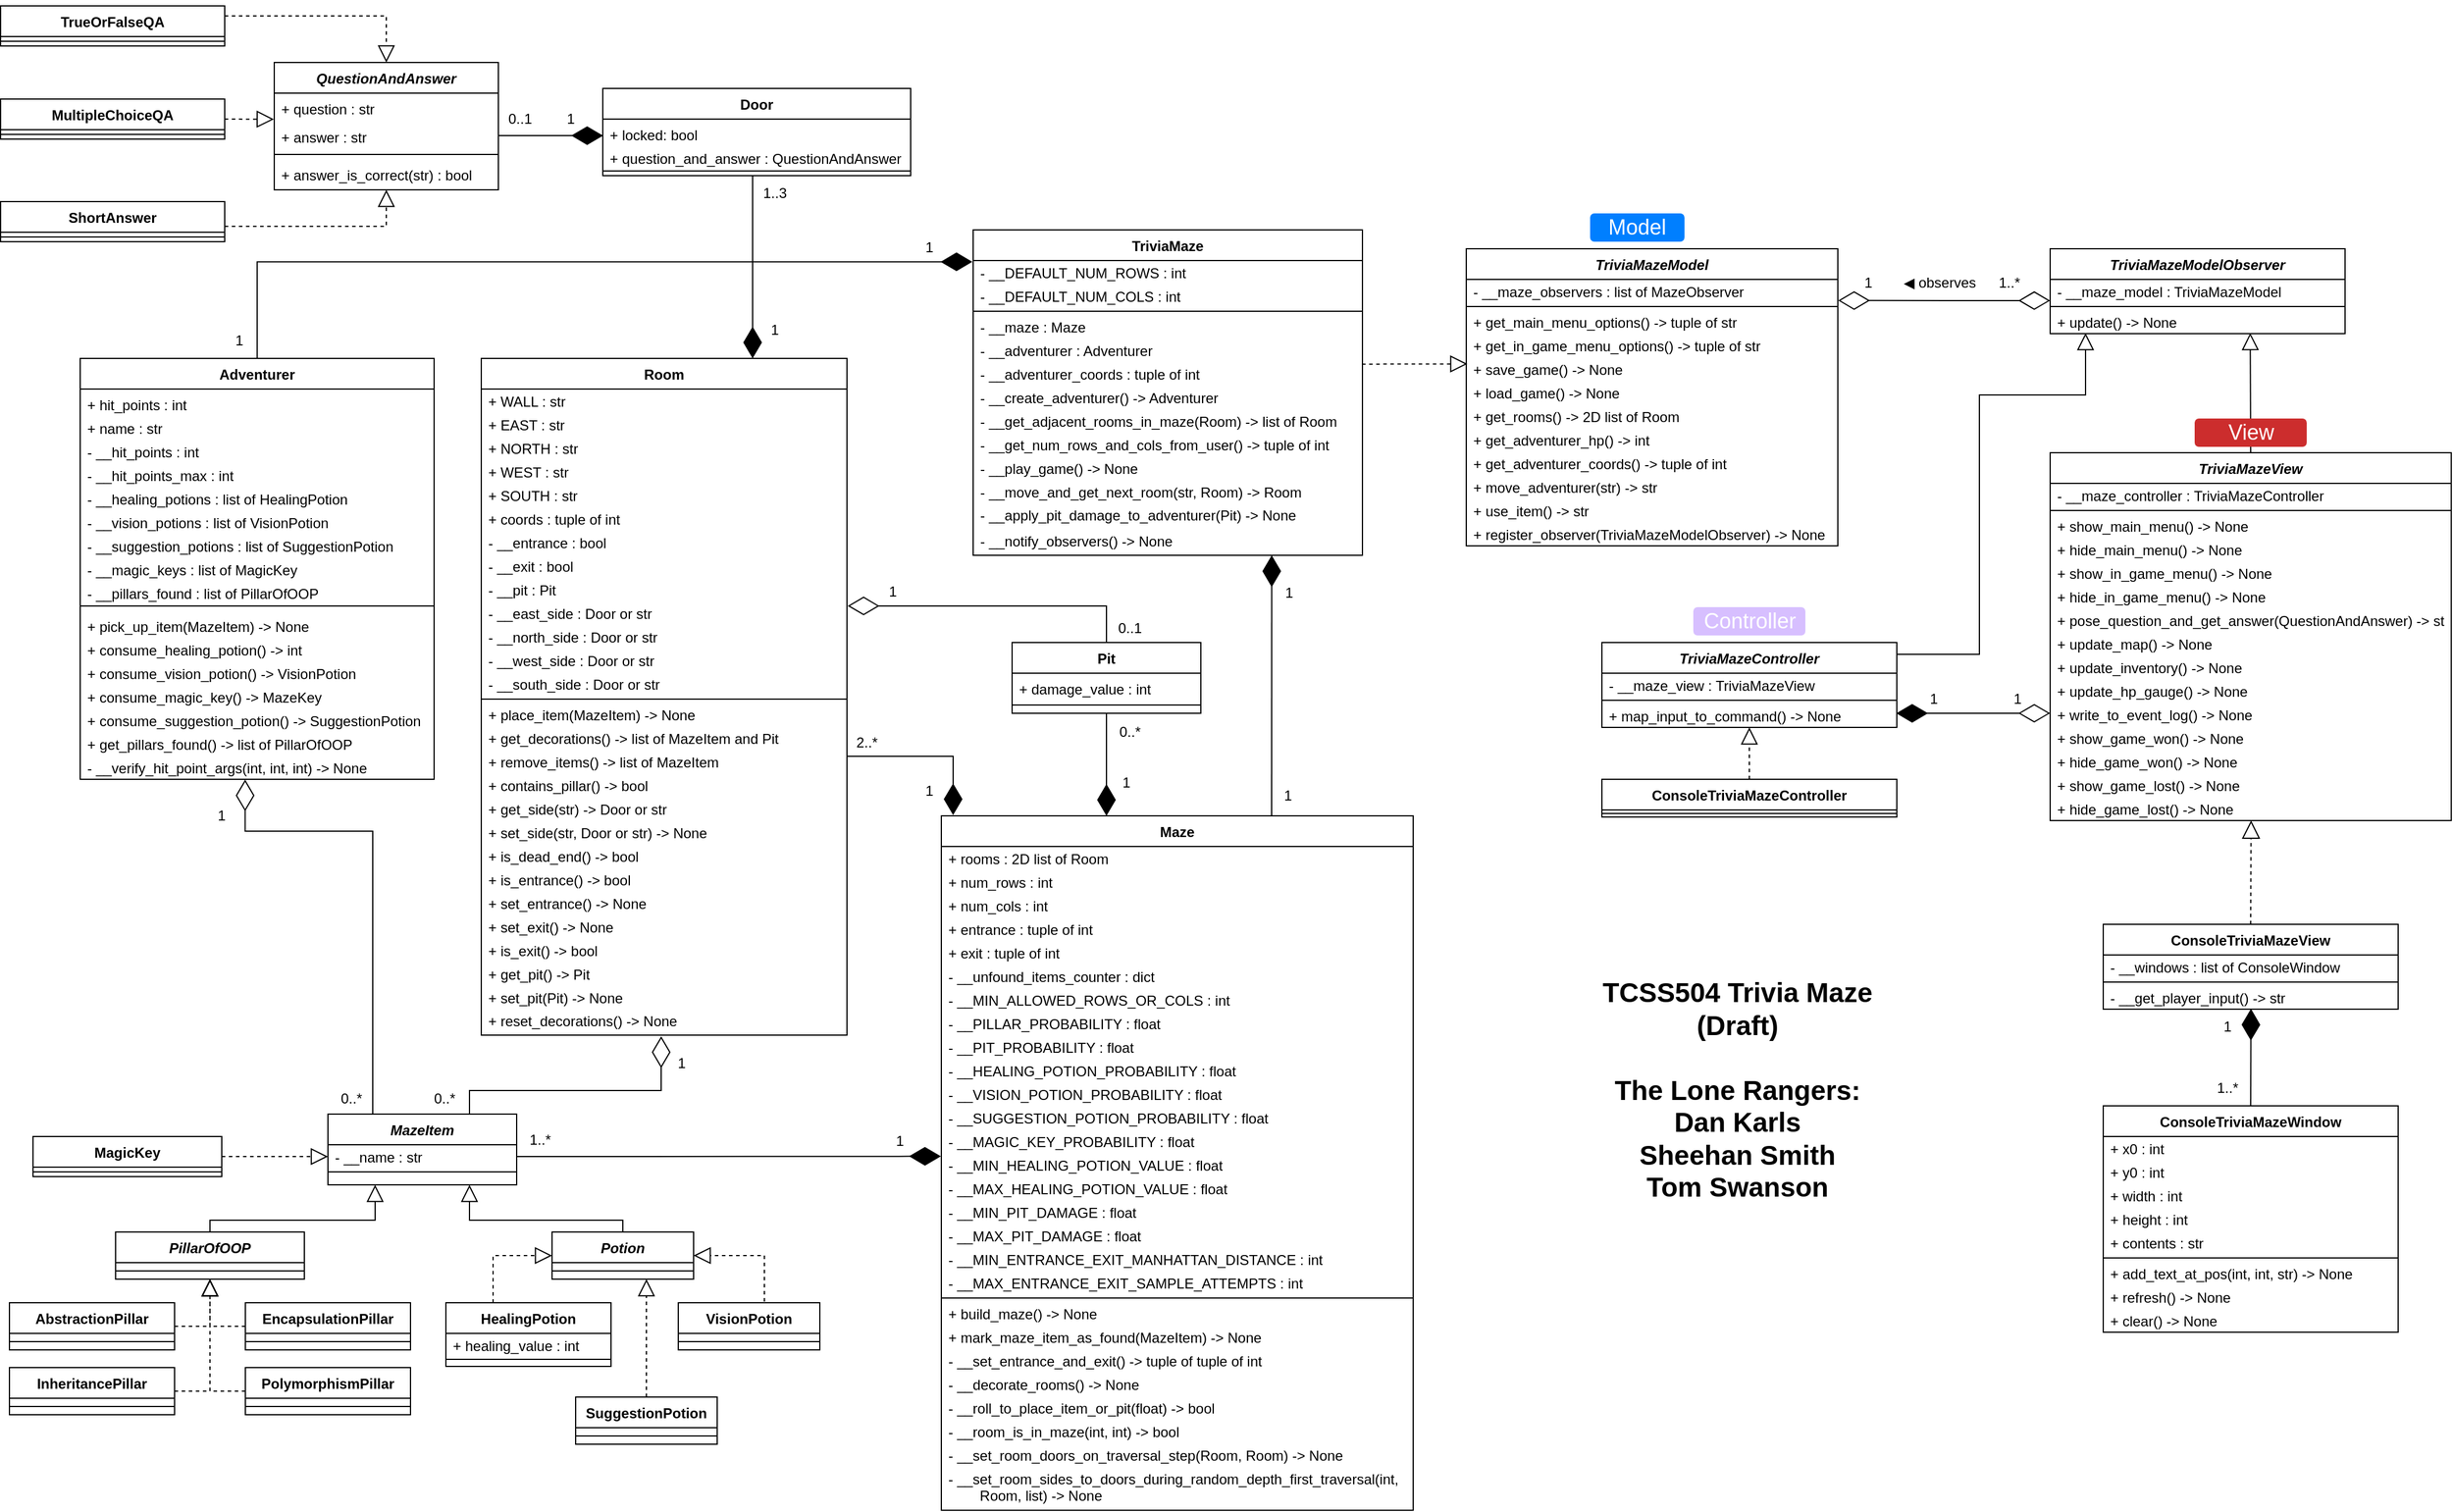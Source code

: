 <mxfile version="20.8.20" type="device"><diagram id="C5RBs43oDa-KdzZeNtuy" name="Page-1"><mxGraphModel dx="1404" dy="1676" grid="1" gridSize="10" guides="1" tooltips="1" connect="1" arrows="1" fold="1" page="1" pageScale="1" pageWidth="827" pageHeight="1169" math="0" shadow="0"><root><mxCell id="WIyWlLk6GJQsqaUBKTNV-0"/><mxCell id="WIyWlLk6GJQsqaUBKTNV-1" parent="WIyWlLk6GJQsqaUBKTNV-0"/><mxCell id="zkfFHV4jXpPFQw0GAbJ--0" value="MazeItem" style="swimlane;fontStyle=3;align=center;verticalAlign=top;childLayout=stackLayout;horizontal=1;startSize=26;horizontalStack=0;resizeParent=1;resizeLast=0;collapsible=1;marginBottom=0;rounded=0;shadow=0;strokeWidth=1;" parent="WIyWlLk6GJQsqaUBKTNV-1" vertex="1"><mxGeometry x="-80" y="750" width="160" height="60" as="geometry"><mxRectangle x="230" y="140" width="160" height="26" as="alternateBounds"/></mxGeometry></mxCell><mxCell id="zkfFHV4jXpPFQw0GAbJ--1" value="- __name : str" style="text;align=left;verticalAlign=middle;spacingLeft=4;spacingRight=4;overflow=hidden;rotatable=0;points=[[0,0.5],[1,0.5]];portConstraint=eastwest;" parent="zkfFHV4jXpPFQw0GAbJ--0" vertex="1"><mxGeometry y="26" width="160" height="20" as="geometry"/></mxCell><mxCell id="zkfFHV4jXpPFQw0GAbJ--4" value="" style="line;html=1;strokeWidth=1;align=left;verticalAlign=middle;spacingTop=-1;spacingLeft=3;spacingRight=3;rotatable=0;labelPosition=right;points=[];portConstraint=eastwest;" parent="zkfFHV4jXpPFQw0GAbJ--0" vertex="1"><mxGeometry y="46" width="160" height="6" as="geometry"/></mxCell><mxCell id="zkfFHV4jXpPFQw0GAbJ--13" value="HealingPotion" style="swimlane;fontStyle=1;align=center;verticalAlign=top;childLayout=stackLayout;horizontal=1;startSize=26;horizontalStack=0;resizeParent=1;resizeLast=0;collapsible=1;marginBottom=0;rounded=0;shadow=0;strokeWidth=1;" parent="WIyWlLk6GJQsqaUBKTNV-1" vertex="1"><mxGeometry x="20" y="910" width="140" height="54" as="geometry"><mxRectangle x="340" y="380" width="170" height="26" as="alternateBounds"/></mxGeometry></mxCell><mxCell id="zkfFHV4jXpPFQw0GAbJ--14" value="+ healing_value : int" style="text;align=left;verticalAlign=middle;spacingLeft=4;spacingRight=4;overflow=hidden;rotatable=0;points=[[0,0.5],[1,0.5]];portConstraint=eastwest;" parent="zkfFHV4jXpPFQw0GAbJ--13" vertex="1"><mxGeometry y="26" width="140" height="20" as="geometry"/></mxCell><mxCell id="zkfFHV4jXpPFQw0GAbJ--15" value="" style="line;html=1;strokeWidth=1;align=left;verticalAlign=middle;spacingTop=-1;spacingLeft=3;spacingRight=3;rotatable=0;labelPosition=right;points=[];portConstraint=eastwest;" parent="zkfFHV4jXpPFQw0GAbJ--13" vertex="1"><mxGeometry y="46" width="140" height="4" as="geometry"/></mxCell><mxCell id="zkfFHV4jXpPFQw0GAbJ--17" value="Potion" style="swimlane;fontStyle=3;align=center;verticalAlign=top;childLayout=stackLayout;horizontal=1;startSize=26;horizontalStack=0;resizeParent=1;resizeLast=0;collapsible=1;marginBottom=0;rounded=0;shadow=0;strokeWidth=1;" parent="WIyWlLk6GJQsqaUBKTNV-1" vertex="1"><mxGeometry x="110" y="850" width="120" height="40" as="geometry"><mxRectangle x="550" y="140" width="160" height="26" as="alternateBounds"/></mxGeometry></mxCell><mxCell id="zkfFHV4jXpPFQw0GAbJ--23" value="" style="line;html=1;strokeWidth=1;align=left;verticalAlign=middle;spacingTop=-1;spacingLeft=3;spacingRight=3;rotatable=0;labelPosition=right;points=[];portConstraint=eastwest;" parent="zkfFHV4jXpPFQw0GAbJ--17" vertex="1"><mxGeometry y="26" width="120" height="14" as="geometry"/></mxCell><mxCell id="WuO50XJ9nV-Tfrzp635n-19" value="" style="endArrow=block;dashed=1;endFill=0;endSize=12;html=1;rounded=0;targetPerimeterSpacing=0;entryX=0;entryY=0.5;entryDx=0;entryDy=0;edgeStyle=elbowEdgeStyle;" parent="WIyWlLk6GJQsqaUBKTNV-1" target="zkfFHV4jXpPFQw0GAbJ--17" edge="1"><mxGeometry width="160" relative="1" as="geometry"><mxPoint x="60" y="910" as="sourcePoint"/><mxPoint x="210" y="980" as="targetPoint"/><Array as="points"><mxPoint x="60" y="970"/><mxPoint x="60" y="960"/></Array></mxGeometry></mxCell><mxCell id="WuO50XJ9nV-Tfrzp635n-20" value="VisionPotion" style="swimlane;fontStyle=1;align=center;verticalAlign=top;childLayout=stackLayout;horizontal=1;startSize=26;horizontalStack=0;resizeParent=1;resizeLast=0;collapsible=1;marginBottom=0;rounded=0;shadow=0;strokeWidth=1;" parent="WIyWlLk6GJQsqaUBKTNV-1" vertex="1"><mxGeometry x="217" y="910" width="120" height="40" as="geometry"><mxRectangle x="550" y="140" width="160" height="26" as="alternateBounds"/></mxGeometry></mxCell><mxCell id="WuO50XJ9nV-Tfrzp635n-21" value="" style="line;html=1;strokeWidth=1;align=left;verticalAlign=middle;spacingTop=-1;spacingLeft=3;spacingRight=3;rotatable=0;labelPosition=right;points=[];portConstraint=eastwest;" parent="WuO50XJ9nV-Tfrzp635n-20" vertex="1"><mxGeometry y="26" width="120" height="14" as="geometry"/></mxCell><mxCell id="WuO50XJ9nV-Tfrzp635n-22" value="EncapsulationPillar" style="swimlane;fontStyle=1;align=center;verticalAlign=top;childLayout=stackLayout;horizontal=1;startSize=26;horizontalStack=0;resizeParent=1;resizeLast=0;collapsible=1;marginBottom=0;rounded=0;shadow=0;strokeWidth=1;" parent="WIyWlLk6GJQsqaUBKTNV-1" vertex="1"><mxGeometry x="-150" y="910" width="140" height="40" as="geometry"><mxRectangle x="550" y="140" width="160" height="26" as="alternateBounds"/></mxGeometry></mxCell><mxCell id="WuO50XJ9nV-Tfrzp635n-23" value="" style="line;html=1;strokeWidth=1;align=left;verticalAlign=middle;spacingTop=-1;spacingLeft=3;spacingRight=3;rotatable=0;labelPosition=right;points=[];portConstraint=eastwest;" parent="WuO50XJ9nV-Tfrzp635n-22" vertex="1"><mxGeometry y="26" width="140" height="14" as="geometry"/></mxCell><mxCell id="WuO50XJ9nV-Tfrzp635n-24" value="PolymorphismPillar" style="swimlane;fontStyle=1;align=center;verticalAlign=top;childLayout=stackLayout;horizontal=1;startSize=26;horizontalStack=0;resizeParent=1;resizeLast=0;collapsible=1;marginBottom=0;rounded=0;shadow=0;strokeWidth=1;" parent="WIyWlLk6GJQsqaUBKTNV-1" vertex="1"><mxGeometry x="-150" y="965" width="140" height="40" as="geometry"><mxRectangle x="550" y="140" width="160" height="26" as="alternateBounds"/></mxGeometry></mxCell><mxCell id="WuO50XJ9nV-Tfrzp635n-25" value="" style="line;html=1;strokeWidth=1;align=left;verticalAlign=middle;spacingTop=-1;spacingLeft=3;spacingRight=3;rotatable=0;labelPosition=right;points=[];portConstraint=eastwest;" parent="WuO50XJ9nV-Tfrzp635n-24" vertex="1"><mxGeometry y="26" width="140" height="14" as="geometry"/></mxCell><mxCell id="WuO50XJ9nV-Tfrzp635n-26" value="AbstractionPillar" style="swimlane;fontStyle=1;align=center;verticalAlign=top;childLayout=stackLayout;horizontal=1;startSize=26;horizontalStack=0;resizeParent=1;resizeLast=0;collapsible=1;marginBottom=0;rounded=0;shadow=0;strokeWidth=1;" parent="WIyWlLk6GJQsqaUBKTNV-1" vertex="1"><mxGeometry x="-350" y="910" width="140" height="40" as="geometry"><mxRectangle x="-350" y="870" width="160" height="26" as="alternateBounds"/></mxGeometry></mxCell><mxCell id="WuO50XJ9nV-Tfrzp635n-27" value="" style="line;html=1;strokeWidth=1;align=left;verticalAlign=middle;spacingTop=-1;spacingLeft=3;spacingRight=3;rotatable=0;labelPosition=right;points=[];portConstraint=eastwest;" parent="WuO50XJ9nV-Tfrzp635n-26" vertex="1"><mxGeometry y="26" width="140" height="14" as="geometry"/></mxCell><mxCell id="WuO50XJ9nV-Tfrzp635n-28" value="InheritancePillar" style="swimlane;fontStyle=1;align=center;verticalAlign=top;childLayout=stackLayout;horizontal=1;startSize=26;horizontalStack=0;resizeParent=1;resizeLast=0;collapsible=1;marginBottom=0;rounded=0;shadow=0;strokeWidth=1;" parent="WIyWlLk6GJQsqaUBKTNV-1" vertex="1"><mxGeometry x="-350" y="965" width="140" height="40" as="geometry"><mxRectangle x="550" y="140" width="160" height="26" as="alternateBounds"/></mxGeometry></mxCell><mxCell id="WuO50XJ9nV-Tfrzp635n-29" value="" style="line;html=1;strokeWidth=1;align=left;verticalAlign=middle;spacingTop=-1;spacingLeft=3;spacingRight=3;rotatable=0;labelPosition=right;points=[];portConstraint=eastwest;" parent="WuO50XJ9nV-Tfrzp635n-28" vertex="1"><mxGeometry y="26" width="140" height="14" as="geometry"/></mxCell><mxCell id="WuO50XJ9nV-Tfrzp635n-32" value="" style="endArrow=block;endFill=0;endSize=12;html=1;rounded=0;targetPerimeterSpacing=0;edgeStyle=orthogonalEdgeStyle;exitX=0.5;exitY=0;exitDx=0;exitDy=0;entryX=0.25;entryY=1;entryDx=0;entryDy=0;" parent="WIyWlLk6GJQsqaUBKTNV-1" source="WuO50XJ9nV-Tfrzp635n-66" target="zkfFHV4jXpPFQw0GAbJ--0" edge="1"><mxGeometry width="160" relative="1" as="geometry"><mxPoint x="-180.0" y="810" as="sourcePoint"/><mxPoint x="-120" y="780" as="targetPoint"/><Array as="points"><mxPoint x="-180" y="840"/><mxPoint x="-40" y="840"/></Array></mxGeometry></mxCell><mxCell id="WuO50XJ9nV-Tfrzp635n-33" value="" style="endArrow=block;endFill=0;endSize=12;html=1;rounded=0;targetPerimeterSpacing=0;edgeStyle=orthogonalEdgeStyle;entryX=0.75;entryY=1;entryDx=0;entryDy=0;exitX=0.5;exitY=0;exitDx=0;exitDy=0;" parent="WIyWlLk6GJQsqaUBKTNV-1" source="zkfFHV4jXpPFQw0GAbJ--17" target="zkfFHV4jXpPFQw0GAbJ--0" edge="1"><mxGeometry width="160" relative="1" as="geometry"><mxPoint x="-190" y="870" as="sourcePoint"/><mxPoint x="-70" y="788" as="targetPoint"/><Array as="points"><mxPoint x="170" y="840"/><mxPoint x="40" y="840"/></Array></mxGeometry></mxCell><mxCell id="WuO50XJ9nV-Tfrzp635n-35" value="" style="endArrow=block;dashed=1;endFill=0;endSize=12;html=1;rounded=0;targetPerimeterSpacing=0;edgeStyle=orthogonalEdgeStyle;entryX=1;entryY=0.5;entryDx=0;entryDy=0;exitX=0.75;exitY=0;exitDx=0;exitDy=0;" parent="WIyWlLk6GJQsqaUBKTNV-1" source="WuO50XJ9nV-Tfrzp635n-20" target="zkfFHV4jXpPFQw0GAbJ--17" edge="1"><mxGeometry width="160" relative="1" as="geometry"><mxPoint x="260" y="870" as="sourcePoint"/><mxPoint x="420" y="870" as="targetPoint"/><Array as="points"><mxPoint x="290" y="870"/></Array></mxGeometry></mxCell><mxCell id="WuO50XJ9nV-Tfrzp635n-36" value="" style="endArrow=block;dashed=1;endFill=0;endSize=12;html=1;rounded=0;targetPerimeterSpacing=0;entryX=0.5;entryY=1;entryDx=0;entryDy=0;edgeStyle=orthogonalEdgeStyle;exitX=1;exitY=0.5;exitDx=0;exitDy=0;" parent="WIyWlLk6GJQsqaUBKTNV-1" source="WuO50XJ9nV-Tfrzp635n-28" target="WuO50XJ9nV-Tfrzp635n-66" edge="1"><mxGeometry width="160" relative="1" as="geometry"><mxPoint x="-180" y="990" as="sourcePoint"/><mxPoint x="-180.0" y="894" as="targetPoint"/></mxGeometry></mxCell><mxCell id="WuO50XJ9nV-Tfrzp635n-37" value="" style="endArrow=block;dashed=1;endFill=0;endSize=12;html=1;rounded=0;targetPerimeterSpacing=0;edgeStyle=orthogonalEdgeStyle;exitX=0;exitY=0.5;exitDx=0;exitDy=0;" parent="WIyWlLk6GJQsqaUBKTNV-1" source="WuO50XJ9nV-Tfrzp635n-24" edge="1"><mxGeometry width="160" relative="1" as="geometry"><mxPoint x="-170" y="1000" as="sourcePoint"/><mxPoint x="-180" y="890" as="targetPoint"/><Array as="points"><mxPoint x="-180" y="985"/></Array></mxGeometry></mxCell><mxCell id="WuO50XJ9nV-Tfrzp635n-40" value="Maze" style="swimlane;fontStyle=1;align=center;verticalAlign=top;childLayout=stackLayout;horizontal=1;startSize=26;horizontalStack=0;resizeParent=1;resizeParentMax=0;resizeLast=0;collapsible=1;marginBottom=0;" parent="WIyWlLk6GJQsqaUBKTNV-1" vertex="1"><mxGeometry x="440" y="497" width="400" height="589" as="geometry"><mxRectangle x="440" y="497" width="90" height="30" as="alternateBounds"/></mxGeometry></mxCell><mxCell id="WuO50XJ9nV-Tfrzp635n-41" value="+ rooms : 2D list of Room" style="text;strokeColor=none;fillColor=none;align=left;verticalAlign=middle;spacingLeft=4;spacingRight=4;overflow=hidden;rotatable=0;points=[[0,0.5],[1,0.5]];portConstraint=eastwest;fontSize=12;spacing=2;" parent="WuO50XJ9nV-Tfrzp635n-40" vertex="1"><mxGeometry y="26" width="400" height="20" as="geometry"/></mxCell><mxCell id="WuO50XJ9nV-Tfrzp635n-44" value="+ num_rows : int" style="text;strokeColor=none;fillColor=none;align=left;verticalAlign=middle;spacingLeft=4;spacingRight=4;overflow=hidden;rotatable=0;points=[[0,0.5],[1,0.5]];portConstraint=eastwest;spacing=2;" parent="WuO50XJ9nV-Tfrzp635n-40" vertex="1"><mxGeometry y="46" width="400" height="20" as="geometry"/></mxCell><mxCell id="WuO50XJ9nV-Tfrzp635n-45" value="+ num_cols : int" style="text;strokeColor=none;fillColor=none;align=left;verticalAlign=middle;spacingLeft=4;spacingRight=4;overflow=hidden;rotatable=0;points=[[0,0.5],[1,0.5]];portConstraint=eastwest;spacing=2;" parent="WuO50XJ9nV-Tfrzp635n-40" vertex="1"><mxGeometry y="66" width="400" height="20" as="geometry"/></mxCell><mxCell id="WuO50XJ9nV-Tfrzp635n-46" value="+ entrance : tuple of int" style="text;strokeColor=none;fillColor=none;align=left;verticalAlign=middle;spacingLeft=4;spacingRight=4;overflow=hidden;rotatable=0;points=[[0,0.5],[1,0.5]];portConstraint=eastwest;spacing=2;" parent="WuO50XJ9nV-Tfrzp635n-40" vertex="1"><mxGeometry y="86" width="400" height="20" as="geometry"/></mxCell><mxCell id="WuO50XJ9nV-Tfrzp635n-47" value="+ exit : tuple of int" style="text;strokeColor=none;fillColor=none;align=left;verticalAlign=middle;spacingLeft=4;spacingRight=4;overflow=hidden;rotatable=0;points=[[0,0.5],[1,0.5]];portConstraint=eastwest;spacing=2;" parent="WuO50XJ9nV-Tfrzp635n-40" vertex="1"><mxGeometry y="106" width="400" height="20" as="geometry"/></mxCell><mxCell id="WuO50XJ9nV-Tfrzp635n-48" value="- __unfound_items_counter : dict" style="text;strokeColor=none;fillColor=none;align=left;verticalAlign=middle;spacingLeft=4;spacingRight=4;overflow=hidden;rotatable=0;points=[[0,0.5],[1,0.5]];portConstraint=eastwest;spacing=2;" parent="WuO50XJ9nV-Tfrzp635n-40" vertex="1"><mxGeometry y="126" width="400" height="20" as="geometry"/></mxCell><mxCell id="WuO50XJ9nV-Tfrzp635n-52" value="- __MIN_ALLOWED_ROWS_OR_COLS : int" style="text;strokeColor=none;fillColor=none;align=left;verticalAlign=middle;spacingLeft=4;spacingRight=4;overflow=hidden;rotatable=0;points=[[0,0.5],[1,0.5]];portConstraint=eastwest;spacing=2;" parent="WuO50XJ9nV-Tfrzp635n-40" vertex="1"><mxGeometry y="146" width="400" height="20" as="geometry"/></mxCell><mxCell id="WuO50XJ9nV-Tfrzp635n-53" value="- __PILLAR_PROBABILITY : float" style="text;strokeColor=none;fillColor=none;align=left;verticalAlign=middle;spacingLeft=4;spacingRight=4;overflow=hidden;rotatable=0;points=[[0,0.5],[1,0.5]];portConstraint=eastwest;spacing=2;" parent="WuO50XJ9nV-Tfrzp635n-40" vertex="1"><mxGeometry y="166" width="400" height="20" as="geometry"/></mxCell><mxCell id="WuO50XJ9nV-Tfrzp635n-54" value="- __PIT_PROBABILITY : float" style="text;strokeColor=none;fillColor=none;align=left;verticalAlign=middle;spacingLeft=4;spacingRight=4;overflow=hidden;rotatable=0;points=[[0,0.5],[1,0.5]];portConstraint=eastwest;spacing=2;" parent="WuO50XJ9nV-Tfrzp635n-40" vertex="1"><mxGeometry y="186" width="400" height="20" as="geometry"/></mxCell><mxCell id="WuO50XJ9nV-Tfrzp635n-55" value="- __HEALING_POTION_PROBABILITY : float" style="text;strokeColor=none;fillColor=none;align=left;verticalAlign=middle;spacingLeft=4;spacingRight=4;overflow=hidden;rotatable=0;points=[[0,0.5],[1,0.5]];portConstraint=eastwest;spacing=2;" parent="WuO50XJ9nV-Tfrzp635n-40" vertex="1"><mxGeometry y="206" width="400" height="20" as="geometry"/></mxCell><mxCell id="WuO50XJ9nV-Tfrzp635n-57" value="- __VISION_POTION_PROBABILITY : float" style="text;strokeColor=none;fillColor=none;align=left;verticalAlign=middle;spacingLeft=4;spacingRight=4;overflow=hidden;rotatable=0;points=[[0,0.5],[1,0.5]];portConstraint=eastwest;" parent="WuO50XJ9nV-Tfrzp635n-40" vertex="1"><mxGeometry y="226" width="400" height="20" as="geometry"/></mxCell><mxCell id="sq4ZeNXUKPibHBQ1HQiN-4" value="- __SUGGESTION_POTION_PROBABILITY : float" style="text;strokeColor=none;fillColor=none;align=left;verticalAlign=middle;spacingLeft=4;spacingRight=4;overflow=hidden;rotatable=0;points=[[0,0.5],[1,0.5]];portConstraint=eastwest;" parent="WuO50XJ9nV-Tfrzp635n-40" vertex="1"><mxGeometry y="246" width="400" height="20" as="geometry"/></mxCell><mxCell id="sq4ZeNXUKPibHBQ1HQiN-5" value="- __MAGIC_KEY_PROBABILITY : float" style="text;strokeColor=none;fillColor=none;align=left;verticalAlign=middle;spacingLeft=4;spacingRight=4;overflow=hidden;rotatable=0;points=[[0,0.5],[1,0.5]];portConstraint=eastwest;" parent="WuO50XJ9nV-Tfrzp635n-40" vertex="1"><mxGeometry y="266" width="400" height="20" as="geometry"/></mxCell><mxCell id="WuO50XJ9nV-Tfrzp635n-61" value="- __MIN_HEALING_POTION_VALUE : float" style="text;strokeColor=none;fillColor=none;align=left;verticalAlign=middle;spacingLeft=4;spacingRight=4;overflow=hidden;rotatable=0;points=[[0,0.5],[1,0.5]];portConstraint=eastwest;" parent="WuO50XJ9nV-Tfrzp635n-40" vertex="1"><mxGeometry y="286" width="400" height="20" as="geometry"/></mxCell><mxCell id="WuO50XJ9nV-Tfrzp635n-58" value="- __MAX_HEALING_POTION_VALUE : float" style="text;strokeColor=none;fillColor=none;align=left;verticalAlign=middle;spacingLeft=4;spacingRight=4;overflow=hidden;rotatable=0;points=[[0,0.5],[1,0.5]];portConstraint=eastwest;" parent="WuO50XJ9nV-Tfrzp635n-40" vertex="1"><mxGeometry y="306" width="400" height="20" as="geometry"/></mxCell><mxCell id="WuO50XJ9nV-Tfrzp635n-62" value="- __MIN_PIT_DAMAGE : float" style="text;strokeColor=none;fillColor=none;align=left;verticalAlign=middle;spacingLeft=4;spacingRight=4;overflow=hidden;rotatable=0;points=[[0,0.5],[1,0.5]];portConstraint=eastwest;" parent="WuO50XJ9nV-Tfrzp635n-40" vertex="1"><mxGeometry y="326" width="400" height="20" as="geometry"/></mxCell><mxCell id="WuO50XJ9nV-Tfrzp635n-64" value="- __MAX_PIT_DAMAGE : float" style="text;strokeColor=none;fillColor=none;align=left;verticalAlign=middle;spacingLeft=4;spacingRight=4;overflow=hidden;rotatable=0;points=[[0,0.5],[1,0.5]];portConstraint=eastwest;" parent="WuO50XJ9nV-Tfrzp635n-40" vertex="1"><mxGeometry y="346" width="400" height="20" as="geometry"/></mxCell><mxCell id="WuO50XJ9nV-Tfrzp635n-59" value="- __MIN_ENTRANCE_EXIT_MANHATTAN_DISTANCE : int" style="text;strokeColor=none;fillColor=none;align=left;verticalAlign=middle;spacingLeft=4;spacingRight=4;overflow=hidden;rotatable=0;points=[[0,0.5],[1,0.5]];portConstraint=eastwest;" parent="WuO50XJ9nV-Tfrzp635n-40" vertex="1"><mxGeometry y="366" width="400" height="20" as="geometry"/></mxCell><mxCell id="WuO50XJ9nV-Tfrzp635n-63" value="- __MAX_ENTRANCE_EXIT_SAMPLE_ATTEMPTS : int" style="text;strokeColor=none;fillColor=none;align=left;verticalAlign=middle;spacingLeft=4;spacingRight=4;overflow=hidden;rotatable=0;points=[[0,0.5],[1,0.5]];portConstraint=eastwest;" parent="WuO50XJ9nV-Tfrzp635n-40" vertex="1"><mxGeometry y="386" width="400" height="20" as="geometry"/></mxCell><mxCell id="WuO50XJ9nV-Tfrzp635n-42" value="" style="line;strokeWidth=1;fillColor=none;align=left;verticalAlign=middle;spacingTop=2;spacingLeft=3;spacingRight=3;rotatable=0;labelPosition=right;points=[];portConstraint=eastwest;strokeColor=inherit;fontSize=12;spacing=0;" parent="WuO50XJ9nV-Tfrzp635n-40" vertex="1"><mxGeometry y="406" width="400" height="6" as="geometry"/></mxCell><mxCell id="WuO50XJ9nV-Tfrzp635n-43" value="+ build_maze() -&gt; None" style="text;strokeColor=none;fillColor=none;align=left;verticalAlign=middle;spacingLeft=4;spacingRight=4;overflow=hidden;rotatable=0;points=[[0,0.5],[1,0.5]];portConstraint=eastwest;" parent="WuO50XJ9nV-Tfrzp635n-40" vertex="1"><mxGeometry y="412" width="400" height="20" as="geometry"/></mxCell><mxCell id="WuO50XJ9nV-Tfrzp635n-65" value="+ mark_maze_item_as_found(MazeItem) -&gt; None" style="text;strokeColor=none;fillColor=none;align=left;verticalAlign=middle;spacingLeft=4;spacingRight=4;overflow=hidden;rotatable=0;points=[[0,0.5],[1,0.5]];portConstraint=eastwest;" parent="WuO50XJ9nV-Tfrzp635n-40" vertex="1"><mxGeometry y="432" width="400" height="20" as="geometry"/></mxCell><mxCell id="WuO50XJ9nV-Tfrzp635n-50" value="- __set_entrance_and_exit() -&gt; tuple of tuple of int" style="text;strokeColor=none;fillColor=none;align=left;verticalAlign=middle;spacingLeft=4;spacingRight=4;overflow=hidden;rotatable=0;points=[[0,0.5],[1,0.5]];portConstraint=eastwest;" parent="WuO50XJ9nV-Tfrzp635n-40" vertex="1"><mxGeometry y="452" width="400" height="20" as="geometry"/></mxCell><mxCell id="WuO50XJ9nV-Tfrzp635n-71" value="- __decorate_rooms() -&gt; None" style="text;strokeColor=none;fillColor=none;align=left;verticalAlign=middle;spacingLeft=4;spacingRight=4;overflow=hidden;rotatable=0;points=[[0,0.5],[1,0.5]];portConstraint=eastwest;" parent="WuO50XJ9nV-Tfrzp635n-40" vertex="1"><mxGeometry y="472" width="400" height="20" as="geometry"/></mxCell><mxCell id="WuO50XJ9nV-Tfrzp635n-74" value="- __roll_to_place_item_or_pit(float) -&gt; bool" style="text;strokeColor=none;fillColor=none;align=left;verticalAlign=middle;spacingLeft=4;spacingRight=4;overflow=hidden;rotatable=0;points=[[0,0.5],[1,0.5]];portConstraint=eastwest;" parent="WuO50XJ9nV-Tfrzp635n-40" vertex="1"><mxGeometry y="492" width="400" height="20" as="geometry"/></mxCell><mxCell id="WuO50XJ9nV-Tfrzp635n-75" value="- __room_is_in_maze(int, int) -&gt; bool" style="text;strokeColor=none;fillColor=none;align=left;verticalAlign=middle;spacingLeft=4;spacingRight=4;overflow=hidden;rotatable=0;points=[[0,0.5],[1,0.5]];portConstraint=eastwest;" parent="WuO50XJ9nV-Tfrzp635n-40" vertex="1"><mxGeometry y="512" width="400" height="20" as="geometry"/></mxCell><mxCell id="WuO50XJ9nV-Tfrzp635n-73" value="- __set_room_doors_on_traversal_step(Room, Room) -&gt; None" style="text;strokeColor=none;fillColor=none;align=left;verticalAlign=middle;spacingLeft=4;spacingRight=4;overflow=hidden;rotatable=0;points=[[0,0.5],[1,0.5]];portConstraint=eastwest;" parent="WuO50XJ9nV-Tfrzp635n-40" vertex="1"><mxGeometry y="532" width="400" height="20" as="geometry"/></mxCell><mxCell id="WuO50XJ9nV-Tfrzp635n-77" value="- __set_room_sides_to_doors_during_random_depth_first_traversal(int, &#10;        Room, list) -&gt; None" style="text;strokeColor=none;fillColor=none;align=left;verticalAlign=middle;spacingLeft=4;spacingRight=4;overflow=hidden;rotatable=0;points=[[0,0.5],[1,0.5]];portConstraint=eastwest;spacingBottom=3;" parent="WuO50XJ9nV-Tfrzp635n-40" vertex="1"><mxGeometry y="552" width="400" height="37" as="geometry"/></mxCell><mxCell id="WuO50XJ9nV-Tfrzp635n-66" value="PillarOfOOP" style="swimlane;fontStyle=3;align=center;verticalAlign=top;childLayout=stackLayout;horizontal=1;startSize=26;horizontalStack=0;resizeParent=1;resizeLast=0;collapsible=1;marginBottom=0;rounded=0;shadow=0;strokeWidth=1;" parent="WIyWlLk6GJQsqaUBKTNV-1" vertex="1"><mxGeometry x="-260" y="850" width="160" height="40" as="geometry"><mxRectangle x="550" y="140" width="160" height="26" as="alternateBounds"/></mxGeometry></mxCell><mxCell id="WuO50XJ9nV-Tfrzp635n-67" value="" style="line;html=1;strokeWidth=1;align=left;verticalAlign=middle;spacingTop=-1;spacingLeft=3;spacingRight=3;rotatable=0;labelPosition=right;points=[];portConstraint=eastwest;" parent="WuO50XJ9nV-Tfrzp635n-66" vertex="1"><mxGeometry y="26" width="160" height="14" as="geometry"/></mxCell><mxCell id="WuO50XJ9nV-Tfrzp635n-69" value="" style="endArrow=block;dashed=1;endFill=0;endSize=12;html=1;rounded=0;targetPerimeterSpacing=0;edgeStyle=orthogonalEdgeStyle;exitX=0;exitY=0.5;exitDx=0;exitDy=0;" parent="WIyWlLk6GJQsqaUBKTNV-1" source="WuO50XJ9nV-Tfrzp635n-22" edge="1"><mxGeometry width="160" relative="1" as="geometry"><mxPoint x="-140.0" y="995" as="sourcePoint"/><mxPoint x="-180" y="890" as="targetPoint"/><Array as="points"><mxPoint x="-180" y="930"/></Array></mxGeometry></mxCell><mxCell id="WuO50XJ9nV-Tfrzp635n-70" value="" style="endArrow=block;dashed=1;endFill=0;endSize=12;html=1;rounded=0;targetPerimeterSpacing=0;edgeStyle=orthogonalEdgeStyle;exitX=1;exitY=0.5;exitDx=0;exitDy=0;entryX=0.5;entryY=1;entryDx=0;entryDy=0;" parent="WIyWlLk6GJQsqaUBKTNV-1" source="WuO50XJ9nV-Tfrzp635n-26" target="WuO50XJ9nV-Tfrzp635n-66" edge="1"><mxGeometry width="160" relative="1" as="geometry"><mxPoint x="-140.0" y="940" as="sourcePoint"/><mxPoint x="-170.0" y="900" as="targetPoint"/><Array as="points"><mxPoint x="-180" y="930"/></Array></mxGeometry></mxCell><mxCell id="WuO50XJ9nV-Tfrzp635n-78" value="" style="endArrow=diamondThin;endFill=1;endSize=24;html=1;rounded=0;fontFamily=Courier New;fontSize=12;targetPerimeterSpacing=0;edgeStyle=elbowEdgeStyle;exitX=1;exitY=0.5;exitDx=0;exitDy=0;entryX=-0.001;entryY=0.139;entryDx=0;entryDy=0;entryPerimeter=0;" parent="WIyWlLk6GJQsqaUBKTNV-1" source="zkfFHV4jXpPFQw0GAbJ--1" target="WuO50XJ9nV-Tfrzp635n-61" edge="1"><mxGeometry width="160" relative="1" as="geometry"><mxPoint x="60" y="740" as="sourcePoint"/><mxPoint x="430" y="790" as="targetPoint"/><Array as="points"><mxPoint x="190" y="780"/></Array></mxGeometry></mxCell><mxCell id="WuO50XJ9nV-Tfrzp635n-79" value="Room" style="swimlane;fontStyle=1;align=center;verticalAlign=top;childLayout=stackLayout;horizontal=1;startSize=26;horizontalStack=0;resizeParent=1;resizeParentMax=0;resizeLast=0;collapsible=1;marginBottom=0;" parent="WIyWlLk6GJQsqaUBKTNV-1" vertex="1"><mxGeometry x="50" y="109" width="310" height="574" as="geometry"><mxRectangle x="30" y="-70" width="70" height="30" as="alternateBounds"/></mxGeometry></mxCell><mxCell id="WuO50XJ9nV-Tfrzp635n-81" value="+ WALL : str" style="text;strokeColor=none;fillColor=none;align=left;verticalAlign=middle;spacingLeft=4;spacingRight=4;overflow=hidden;rotatable=0;points=[[0,0.5],[1,0.5]];portConstraint=eastwest;spacing=2;" parent="WuO50XJ9nV-Tfrzp635n-79" vertex="1"><mxGeometry y="26" width="310" height="20" as="geometry"/></mxCell><mxCell id="WuO50XJ9nV-Tfrzp635n-82" value="+ EAST : str" style="text;strokeColor=none;fillColor=none;align=left;verticalAlign=middle;spacingLeft=4;spacingRight=4;overflow=hidden;rotatable=0;points=[[0,0.5],[1,0.5]];portConstraint=eastwest;spacing=2;" parent="WuO50XJ9nV-Tfrzp635n-79" vertex="1"><mxGeometry y="46" width="310" height="20" as="geometry"/></mxCell><mxCell id="WuO50XJ9nV-Tfrzp635n-83" value="+ NORTH : str" style="text;strokeColor=none;fillColor=none;align=left;verticalAlign=middle;spacingLeft=4;spacingRight=4;overflow=hidden;rotatable=0;points=[[0,0.5],[1,0.5]];portConstraint=eastwest;spacing=2;" parent="WuO50XJ9nV-Tfrzp635n-79" vertex="1"><mxGeometry y="66" width="310" height="20" as="geometry"/></mxCell><mxCell id="WuO50XJ9nV-Tfrzp635n-84" value="+ WEST : str" style="text;strokeColor=none;fillColor=none;align=left;verticalAlign=middle;spacingLeft=4;spacingRight=4;overflow=hidden;rotatable=0;points=[[0,0.5],[1,0.5]];portConstraint=eastwest;spacing=2;" parent="WuO50XJ9nV-Tfrzp635n-79" vertex="1"><mxGeometry y="86" width="310" height="20" as="geometry"/></mxCell><mxCell id="WuO50XJ9nV-Tfrzp635n-108" value="+ SOUTH : str" style="text;strokeColor=none;fillColor=none;align=left;verticalAlign=middle;spacingLeft=4;spacingRight=4;overflow=hidden;rotatable=0;points=[[0,0.5],[1,0.5]];portConstraint=eastwest;spacing=2;" parent="WuO50XJ9nV-Tfrzp635n-79" vertex="1"><mxGeometry y="106" width="310" height="20" as="geometry"/></mxCell><mxCell id="WuO50XJ9nV-Tfrzp635n-92" value="+ coords : tuple of int" style="text;strokeColor=none;fillColor=none;align=left;verticalAlign=middle;spacingLeft=4;spacingRight=4;overflow=hidden;rotatable=0;points=[[0,0.5],[1,0.5]];portConstraint=eastwest;" parent="WuO50XJ9nV-Tfrzp635n-79" vertex="1"><mxGeometry y="126" width="310" height="20" as="geometry"/></mxCell><mxCell id="WuO50XJ9nV-Tfrzp635n-93" value="- __entrance : bool" style="text;strokeColor=none;fillColor=none;align=left;verticalAlign=middle;spacingLeft=4;spacingRight=4;overflow=hidden;rotatable=0;points=[[0,0.5],[1,0.5]];portConstraint=eastwest;" parent="WuO50XJ9nV-Tfrzp635n-79" vertex="1"><mxGeometry y="146" width="310" height="20" as="geometry"/></mxCell><mxCell id="WuO50XJ9nV-Tfrzp635n-109" value="- __exit : bool" style="text;strokeColor=none;fillColor=none;align=left;verticalAlign=middle;spacingLeft=4;spacingRight=4;overflow=hidden;rotatable=0;points=[[0,0.5],[1,0.5]];portConstraint=eastwest;" parent="WuO50XJ9nV-Tfrzp635n-79" vertex="1"><mxGeometry y="166" width="310" height="20" as="geometry"/></mxCell><mxCell id="WuO50XJ9nV-Tfrzp635n-110" value="- __pit : Pit" style="text;strokeColor=none;fillColor=none;align=left;verticalAlign=middle;spacingLeft=4;spacingRight=4;overflow=hidden;rotatable=0;points=[[0,0.5],[1,0.5]];portConstraint=eastwest;" parent="WuO50XJ9nV-Tfrzp635n-79" vertex="1"><mxGeometry y="186" width="310" height="20" as="geometry"/></mxCell><mxCell id="WuO50XJ9nV-Tfrzp635n-111" value="- __east_side : Door or str" style="text;strokeColor=none;fillColor=none;align=left;verticalAlign=middle;spacingLeft=4;spacingRight=4;overflow=hidden;rotatable=0;points=[[0,0.5],[1,0.5]];portConstraint=eastwest;" parent="WuO50XJ9nV-Tfrzp635n-79" vertex="1"><mxGeometry y="206" width="310" height="20" as="geometry"/></mxCell><mxCell id="WuO50XJ9nV-Tfrzp635n-112" value="- __north_side : Door or str" style="text;strokeColor=none;fillColor=none;align=left;verticalAlign=middle;spacingLeft=4;spacingRight=4;overflow=hidden;rotatable=0;points=[[0,0.5],[1,0.5]];portConstraint=eastwest;" parent="WuO50XJ9nV-Tfrzp635n-79" vertex="1"><mxGeometry y="226" width="310" height="20" as="geometry"/></mxCell><mxCell id="WuO50XJ9nV-Tfrzp635n-113" value="- __west_side : Door or str" style="text;strokeColor=none;fillColor=none;align=left;verticalAlign=middle;spacingLeft=4;spacingRight=4;overflow=hidden;rotatable=0;points=[[0,0.5],[1,0.5]];portConstraint=eastwest;" parent="WuO50XJ9nV-Tfrzp635n-79" vertex="1"><mxGeometry y="246" width="310" height="20" as="geometry"/></mxCell><mxCell id="WuO50XJ9nV-Tfrzp635n-114" value="- __south_side : Door or str" style="text;strokeColor=none;fillColor=none;align=left;verticalAlign=middle;spacingLeft=4;spacingRight=4;overflow=hidden;rotatable=0;points=[[0,0.5],[1,0.5]];portConstraint=eastwest;" parent="WuO50XJ9nV-Tfrzp635n-79" vertex="1"><mxGeometry y="266" width="310" height="20" as="geometry"/></mxCell><mxCell id="WuO50XJ9nV-Tfrzp635n-99" value="" style="line;strokeWidth=1;fillColor=none;align=left;verticalAlign=middle;spacingTop=2;spacingLeft=3;spacingRight=3;rotatable=0;labelPosition=right;points=[];portConstraint=eastwest;strokeColor=inherit;fontSize=12;spacing=0;" parent="WuO50XJ9nV-Tfrzp635n-79" vertex="1"><mxGeometry y="286" width="310" height="6" as="geometry"/></mxCell><mxCell id="WuO50XJ9nV-Tfrzp635n-100" value="+ place_item(MazeItem) -&gt; None" style="text;strokeColor=none;fillColor=none;align=left;verticalAlign=middle;spacingLeft=4;spacingRight=4;overflow=hidden;rotatable=0;points=[[0,0.5],[1,0.5]];portConstraint=eastwest;" parent="WuO50XJ9nV-Tfrzp635n-79" vertex="1"><mxGeometry y="292" width="310" height="20" as="geometry"/></mxCell><mxCell id="P0T06U9BDHVFRwJgcV20-12" value="+ get_decorations() -&gt; list of MazeItem and Pit" style="text;strokeColor=none;fillColor=none;align=left;verticalAlign=middle;spacingLeft=4;spacingRight=4;overflow=hidden;rotatable=0;points=[[0,0.5],[1,0.5]];portConstraint=eastwest;" parent="WuO50XJ9nV-Tfrzp635n-79" vertex="1"><mxGeometry y="312" width="310" height="20" as="geometry"/></mxCell><mxCell id="WuO50XJ9nV-Tfrzp635n-101" value="+ remove_items() -&gt; list of MazeItem" style="text;strokeColor=none;fillColor=none;align=left;verticalAlign=middle;spacingLeft=4;spacingRight=4;overflow=hidden;rotatable=0;points=[[0,0.5],[1,0.5]];portConstraint=eastwest;" parent="WuO50XJ9nV-Tfrzp635n-79" vertex="1"><mxGeometry y="332" width="310" height="20" as="geometry"/></mxCell><mxCell id="WuO50XJ9nV-Tfrzp635n-102" value="+ contains_pillar() -&gt; bool" style="text;strokeColor=none;fillColor=none;align=left;verticalAlign=middle;spacingLeft=4;spacingRight=4;overflow=hidden;rotatable=0;points=[[0,0.5],[1,0.5]];portConstraint=eastwest;" parent="WuO50XJ9nV-Tfrzp635n-79" vertex="1"><mxGeometry y="352" width="310" height="20" as="geometry"/></mxCell><mxCell id="WuO50XJ9nV-Tfrzp635n-103" value="+ get_side(str) -&gt; Door or str" style="text;strokeColor=none;fillColor=none;align=left;verticalAlign=middle;spacingLeft=4;spacingRight=4;overflow=hidden;rotatable=0;points=[[0,0.5],[1,0.5]];portConstraint=eastwest;" parent="WuO50XJ9nV-Tfrzp635n-79" vertex="1"><mxGeometry y="372" width="310" height="20" as="geometry"/></mxCell><mxCell id="WuO50XJ9nV-Tfrzp635n-115" value="+ set_side(str, Door or str) -&gt; None" style="text;strokeColor=none;fillColor=none;align=left;verticalAlign=middle;spacingLeft=4;spacingRight=4;overflow=hidden;rotatable=0;points=[[0,0.5],[1,0.5]];portConstraint=eastwest;" parent="WuO50XJ9nV-Tfrzp635n-79" vertex="1"><mxGeometry y="392" width="310" height="20" as="geometry"/></mxCell><mxCell id="WuO50XJ9nV-Tfrzp635n-104" value="+ is_dead_end() -&gt; bool" style="text;strokeColor=none;fillColor=none;align=left;verticalAlign=middle;spacingLeft=4;spacingRight=4;overflow=hidden;rotatable=0;points=[[0,0.5],[1,0.5]];portConstraint=eastwest;" parent="WuO50XJ9nV-Tfrzp635n-79" vertex="1"><mxGeometry y="412" width="310" height="20" as="geometry"/></mxCell><mxCell id="WuO50XJ9nV-Tfrzp635n-105" value="+ is_entrance() -&gt; bool" style="text;strokeColor=none;fillColor=none;align=left;verticalAlign=middle;spacingLeft=4;spacingRight=4;overflow=hidden;rotatable=0;points=[[0,0.5],[1,0.5]];portConstraint=eastwest;" parent="WuO50XJ9nV-Tfrzp635n-79" vertex="1"><mxGeometry y="432" width="310" height="20" as="geometry"/></mxCell><mxCell id="WuO50XJ9nV-Tfrzp635n-116" value="+ set_entrance() -&gt; None" style="text;strokeColor=none;fillColor=none;align=left;verticalAlign=middle;spacingLeft=4;spacingRight=4;overflow=hidden;rotatable=0;points=[[0,0.5],[1,0.5]];portConstraint=eastwest;" parent="WuO50XJ9nV-Tfrzp635n-79" vertex="1"><mxGeometry y="452" width="310" height="20" as="geometry"/></mxCell><mxCell id="WuO50XJ9nV-Tfrzp635n-117" value="+ set_exit() -&gt; None" style="text;strokeColor=none;fillColor=none;align=left;verticalAlign=middle;spacingLeft=4;spacingRight=4;overflow=hidden;rotatable=0;points=[[0,0.5],[1,0.5]];portConstraint=eastwest;" parent="WuO50XJ9nV-Tfrzp635n-79" vertex="1"><mxGeometry y="472" width="310" height="20" as="geometry"/></mxCell><mxCell id="WuO50XJ9nV-Tfrzp635n-118" value="+ is_exit() -&gt; bool" style="text;strokeColor=none;fillColor=none;align=left;verticalAlign=middle;spacingLeft=4;spacingRight=4;overflow=hidden;rotatable=0;points=[[0,0.5],[1,0.5]];portConstraint=eastwest;" parent="WuO50XJ9nV-Tfrzp635n-79" vertex="1"><mxGeometry y="492" width="310" height="20" as="geometry"/></mxCell><mxCell id="WuO50XJ9nV-Tfrzp635n-120" value="+ get_pit() -&gt; Pit" style="text;strokeColor=none;fillColor=none;align=left;verticalAlign=middle;spacingLeft=4;spacingRight=4;overflow=hidden;rotatable=0;points=[[0,0.5],[1,0.5]];portConstraint=eastwest;" parent="WuO50XJ9nV-Tfrzp635n-79" vertex="1"><mxGeometry y="512" width="310" height="20" as="geometry"/></mxCell><mxCell id="WuO50XJ9nV-Tfrzp635n-119" value="+ set_pit(Pit) -&gt; None" style="text;strokeColor=none;fillColor=none;align=left;verticalAlign=middle;spacingLeft=4;spacingRight=4;overflow=hidden;rotatable=0;points=[[0,0.5],[1,0.5]];portConstraint=eastwest;" parent="WuO50XJ9nV-Tfrzp635n-79" vertex="1"><mxGeometry y="532" width="310" height="20" as="geometry"/></mxCell><mxCell id="WuO50XJ9nV-Tfrzp635n-106" value="+ reset_decorations() -&gt; None" style="text;strokeColor=none;fillColor=none;align=left;verticalAlign=middle;spacingLeft=4;spacingRight=4;overflow=hidden;rotatable=0;points=[[0,0.5],[1,0.5]];portConstraint=eastwest;spacingBottom=3;" parent="WuO50XJ9nV-Tfrzp635n-79" vertex="1"><mxGeometry y="552" width="310" height="22" as="geometry"/></mxCell><mxCell id="WuO50XJ9nV-Tfrzp635n-121" value="" style="endArrow=diamondThin;endFill=0;endSize=24;html=1;rounded=0;fontFamily=Courier New;fontSize=12;targetPerimeterSpacing=0;exitX=0.75;exitY=0;exitDx=0;exitDy=0;entryX=0.492;entryY=1.044;entryDx=0;entryDy=0;entryPerimeter=0;edgeStyle=orthogonalEdgeStyle;" parent="WIyWlLk6GJQsqaUBKTNV-1" source="zkfFHV4jXpPFQw0GAbJ--0" target="WuO50XJ9nV-Tfrzp635n-106" edge="1"><mxGeometry width="160" relative="1" as="geometry"><mxPoint x="-10" y="540" as="sourcePoint"/><mxPoint x="202.9" y="694.856" as="targetPoint"/><Array as="points"><mxPoint x="40" y="730"/><mxPoint x="203" y="730"/></Array></mxGeometry></mxCell><mxCell id="WuO50XJ9nV-Tfrzp635n-122" value="" style="endArrow=diamondThin;endFill=1;endSize=24;html=1;rounded=0;fontFamily=Courier New;fontSize=12;targetPerimeterSpacing=0;edgeStyle=elbowEdgeStyle;exitX=0.999;exitY=0.276;exitDx=0;exitDy=0;exitPerimeter=0;entryX=0.025;entryY=-0.001;entryDx=0;entryDy=0;entryPerimeter=0;" parent="WIyWlLk6GJQsqaUBKTNV-1" source="WuO50XJ9nV-Tfrzp635n-101" target="WuO50XJ9nV-Tfrzp635n-40" edge="1"><mxGeometry width="160" relative="1" as="geometry"><mxPoint x="210" y="450" as="sourcePoint"/><mxPoint x="450" y="500" as="targetPoint"/><Array as="points"><mxPoint x="450" y="470"/></Array></mxGeometry></mxCell><mxCell id="WuO50XJ9nV-Tfrzp635n-123" value="Adventurer" style="swimlane;fontStyle=1;align=center;verticalAlign=top;childLayout=stackLayout;horizontal=1;startSize=26;horizontalStack=0;resizeParent=1;resizeParentMax=0;resizeLast=0;collapsible=1;marginBottom=0;fontFamily=Helvetica;fontSize=12;" parent="WIyWlLk6GJQsqaUBKTNV-1" vertex="1"><mxGeometry x="-290" y="109" width="300" height="357" as="geometry"/></mxCell><mxCell id="WuO50XJ9nV-Tfrzp635n-124" value="+ hit_points : int" style="text;strokeColor=none;fillColor=none;align=left;verticalAlign=top;spacingLeft=4;spacingRight=4;overflow=hidden;rotatable=0;points=[[0,0.5],[1,0.5]];portConstraint=eastwest;fontFamily=Helvetica;fontSize=12;" parent="WuO50XJ9nV-Tfrzp635n-123" vertex="1"><mxGeometry y="26" width="300" height="20" as="geometry"/></mxCell><mxCell id="WuO50XJ9nV-Tfrzp635n-131" value="+ name : str" style="text;strokeColor=none;fillColor=none;align=left;verticalAlign=top;spacingLeft=4;spacingRight=4;overflow=hidden;rotatable=0;points=[[0,0.5],[1,0.5]];portConstraint=eastwest;fontFamily=Helvetica;fontSize=12;" parent="WuO50XJ9nV-Tfrzp635n-123" vertex="1"><mxGeometry y="46" width="300" height="20" as="geometry"/></mxCell><mxCell id="WuO50XJ9nV-Tfrzp635n-132" value="- __hit_points : int" style="text;strokeColor=none;fillColor=none;align=left;verticalAlign=top;spacingLeft=4;spacingRight=4;overflow=hidden;rotatable=0;points=[[0,0.5],[1,0.5]];portConstraint=eastwest;fontFamily=Helvetica;fontSize=12;" parent="WuO50XJ9nV-Tfrzp635n-123" vertex="1"><mxGeometry y="66" width="300" height="20" as="geometry"/></mxCell><mxCell id="WuO50XJ9nV-Tfrzp635n-137" value="- __hit_points_max : int" style="text;strokeColor=none;fillColor=none;align=left;verticalAlign=top;spacingLeft=4;spacingRight=4;overflow=hidden;rotatable=0;points=[[0,0.5],[1,0.5]];portConstraint=eastwest;fontFamily=Helvetica;fontSize=12;" parent="WuO50XJ9nV-Tfrzp635n-123" vertex="1"><mxGeometry y="86" width="300" height="20" as="geometry"/></mxCell><mxCell id="WuO50XJ9nV-Tfrzp635n-133" value="- __healing_potions : list of HealingPotion" style="text;strokeColor=none;fillColor=none;align=left;verticalAlign=top;spacingLeft=4;spacingRight=4;overflow=hidden;rotatable=0;points=[[0,0.5],[1,0.5]];portConstraint=eastwest;fontFamily=Helvetica;fontSize=12;" parent="WuO50XJ9nV-Tfrzp635n-123" vertex="1"><mxGeometry y="106" width="300" height="20" as="geometry"/></mxCell><mxCell id="WuO50XJ9nV-Tfrzp635n-135" value="- __vision_potions : list of VisionPotion" style="text;strokeColor=none;fillColor=none;align=left;verticalAlign=top;spacingLeft=4;spacingRight=4;overflow=hidden;rotatable=0;points=[[0,0.5],[1,0.5]];portConstraint=eastwest;fontFamily=Helvetica;fontSize=12;" parent="WuO50XJ9nV-Tfrzp635n-123" vertex="1"><mxGeometry y="126" width="300" height="20" as="geometry"/></mxCell><mxCell id="P0T06U9BDHVFRwJgcV20-117" value="- __suggestion_potions : list of SuggestionPotion" style="text;strokeColor=none;fillColor=none;align=left;verticalAlign=top;spacingLeft=4;spacingRight=4;overflow=hidden;rotatable=0;points=[[0,0.5],[1,0.5]];portConstraint=eastwest;fontFamily=Helvetica;fontSize=12;" parent="WuO50XJ9nV-Tfrzp635n-123" vertex="1"><mxGeometry y="146" width="300" height="20" as="geometry"/></mxCell><mxCell id="P0T06U9BDHVFRwJgcV20-116" value="- __magic_keys : list of MagicKey" style="text;strokeColor=none;fillColor=none;align=left;verticalAlign=top;spacingLeft=4;spacingRight=4;overflow=hidden;rotatable=0;points=[[0,0.5],[1,0.5]];portConstraint=eastwest;fontFamily=Helvetica;fontSize=12;" parent="WuO50XJ9nV-Tfrzp635n-123" vertex="1"><mxGeometry y="166" width="300" height="20" as="geometry"/></mxCell><mxCell id="WuO50XJ9nV-Tfrzp635n-136" value="- __pillars_found : list of PillarOfOOP" style="text;strokeColor=none;fillColor=none;align=left;verticalAlign=top;spacingLeft=4;spacingRight=4;overflow=hidden;rotatable=0;points=[[0,0.5],[1,0.5]];portConstraint=eastwest;fontFamily=Helvetica;fontSize=12;" parent="WuO50XJ9nV-Tfrzp635n-123" vertex="1"><mxGeometry y="186" width="300" height="20" as="geometry"/></mxCell><mxCell id="WuO50XJ9nV-Tfrzp635n-125" value="" style="line;strokeWidth=1;fillColor=none;align=left;verticalAlign=middle;spacingTop=-1;spacingLeft=3;spacingRight=3;rotatable=0;labelPosition=right;points=[];portConstraint=eastwest;strokeColor=inherit;fontFamily=Courier New;fontSize=12;" parent="WuO50XJ9nV-Tfrzp635n-123" vertex="1"><mxGeometry y="206" width="300" height="8" as="geometry"/></mxCell><mxCell id="WuO50XJ9nV-Tfrzp635n-138" value="+ pick_up_item(MazeItem) -&gt; None" style="text;strokeColor=none;fillColor=none;align=left;verticalAlign=top;spacingLeft=4;spacingRight=4;overflow=hidden;rotatable=0;points=[[0,0.5],[1,0.5]];portConstraint=eastwest;fontFamily=Helvetica;fontSize=12;" parent="WuO50XJ9nV-Tfrzp635n-123" vertex="1"><mxGeometry y="214" width="300" height="20" as="geometry"/></mxCell><mxCell id="WuO50XJ9nV-Tfrzp635n-134" value="+ consume_healing_potion() -&gt; int" style="text;strokeColor=none;fillColor=none;align=left;verticalAlign=top;spacingLeft=4;spacingRight=4;overflow=hidden;rotatable=0;points=[[0,0.5],[1,0.5]];portConstraint=eastwest;fontFamily=Helvetica;fontSize=12;" parent="WuO50XJ9nV-Tfrzp635n-123" vertex="1"><mxGeometry y="234" width="300" height="20" as="geometry"/></mxCell><mxCell id="WuO50XJ9nV-Tfrzp635n-139" value="+ consume_vision_potion() -&gt; VisionPotion" style="text;strokeColor=none;fillColor=none;align=left;verticalAlign=top;spacingLeft=4;spacingRight=4;overflow=hidden;rotatable=0;points=[[0,0.5],[1,0.5]];portConstraint=eastwest;fontFamily=Helvetica;fontSize=12;" parent="WuO50XJ9nV-Tfrzp635n-123" vertex="1"><mxGeometry y="254" width="300" height="20" as="geometry"/></mxCell><mxCell id="sq4ZeNXUKPibHBQ1HQiN-0" value="+ consume_magic_key() -&gt; MazeKey" style="text;strokeColor=none;fillColor=none;align=left;verticalAlign=top;spacingLeft=4;spacingRight=4;overflow=hidden;rotatable=0;points=[[0,0.5],[1,0.5]];portConstraint=eastwest;fontFamily=Helvetica;fontSize=12;" parent="WuO50XJ9nV-Tfrzp635n-123" vertex="1"><mxGeometry y="274" width="300" height="20" as="geometry"/></mxCell><mxCell id="sq4ZeNXUKPibHBQ1HQiN-1" value="+ consume_suggestion_potion() -&gt; SuggestionPotion" style="text;strokeColor=none;fillColor=none;align=left;verticalAlign=top;spacingLeft=4;spacingRight=4;overflow=hidden;rotatable=0;points=[[0,0.5],[1,0.5]];portConstraint=eastwest;fontFamily=Helvetica;fontSize=12;" parent="WuO50XJ9nV-Tfrzp635n-123" vertex="1"><mxGeometry y="294" width="300" height="20" as="geometry"/></mxCell><mxCell id="WuO50XJ9nV-Tfrzp635n-140" value="+ get_pillars_found() -&gt; list of PillarOfOOP" style="text;strokeColor=none;fillColor=none;align=left;verticalAlign=top;spacingLeft=4;spacingRight=4;overflow=hidden;rotatable=0;points=[[0,0.5],[1,0.5]];portConstraint=eastwest;fontFamily=Helvetica;fontSize=12;" parent="WuO50XJ9nV-Tfrzp635n-123" vertex="1"><mxGeometry y="314" width="300" height="20" as="geometry"/></mxCell><mxCell id="WuO50XJ9nV-Tfrzp635n-141" value="- __verify_hit_point_args(int, int, int) -&gt; None" style="text;strokeColor=none;fillColor=none;align=left;verticalAlign=top;spacingLeft=4;spacingRight=4;overflow=hidden;rotatable=0;points=[[0,0.5],[1,0.5]];portConstraint=eastwest;fontFamily=Helvetica;fontSize=12;spacingBottom=3;" parent="WuO50XJ9nV-Tfrzp635n-123" vertex="1"><mxGeometry y="334" width="300" height="23" as="geometry"/></mxCell><mxCell id="WuO50XJ9nV-Tfrzp635n-144" value="" style="endArrow=diamondThin;endFill=0;endSize=24;html=1;rounded=0;fontFamily=Courier New;fontSize=12;targetPerimeterSpacing=0;edgeStyle=orthogonalEdgeStyle;entryX=0.466;entryY=1.009;entryDx=0;entryDy=0;entryPerimeter=0;exitX=0.25;exitY=0;exitDx=0;exitDy=0;" parent="WIyWlLk6GJQsqaUBKTNV-1" source="zkfFHV4jXpPFQw0GAbJ--0" target="WuO50XJ9nV-Tfrzp635n-141" edge="1"><mxGeometry width="160" relative="1" as="geometry"><mxPoint x="-40" y="740" as="sourcePoint"/><mxPoint x="-150" y="439" as="targetPoint"/><Array as="points"><mxPoint x="-42" y="750"/><mxPoint x="-42" y="510"/><mxPoint x="-150" y="510"/></Array></mxGeometry></mxCell><mxCell id="WuO50XJ9nV-Tfrzp635n-145" value="Pit" style="swimlane;fontStyle=1;align=center;verticalAlign=top;childLayout=stackLayout;horizontal=1;startSize=26;horizontalStack=0;resizeParent=1;resizeParentMax=0;resizeLast=0;collapsible=1;marginBottom=0;fontFamily=Helvetica;fontSize=12;" parent="WIyWlLk6GJQsqaUBKTNV-1" vertex="1"><mxGeometry x="500" y="350" width="160" height="60" as="geometry"/></mxCell><mxCell id="WuO50XJ9nV-Tfrzp635n-146" value="+ damage_value : int" style="text;strokeColor=none;fillColor=none;align=left;verticalAlign=top;spacingLeft=4;spacingRight=4;overflow=hidden;rotatable=0;points=[[0,0.5],[1,0.5]];portConstraint=eastwest;fontFamily=Helvetica;fontSize=12;" parent="WuO50XJ9nV-Tfrzp635n-145" vertex="1"><mxGeometry y="26" width="160" height="20" as="geometry"/></mxCell><mxCell id="WuO50XJ9nV-Tfrzp635n-153" value="" style="line;strokeWidth=1;fillColor=none;align=left;verticalAlign=middle;spacingTop=-1;spacingLeft=3;spacingRight=3;rotatable=0;labelPosition=right;points=[];portConstraint=eastwest;strokeColor=inherit;fontFamily=Courier New;fontSize=12;" parent="WuO50XJ9nV-Tfrzp635n-145" vertex="1"><mxGeometry y="46" width="160" height="14" as="geometry"/></mxCell><mxCell id="WuO50XJ9nV-Tfrzp635n-159" value="" style="endArrow=diamondThin;endFill=1;endSize=24;html=1;rounded=0;fontFamily=Courier New;fontSize=12;targetPerimeterSpacing=0;edgeStyle=elbowEdgeStyle;entryX=0.349;entryY=0;entryDx=0;entryDy=0;exitX=0.5;exitY=1;exitDx=0;exitDy=0;entryPerimeter=0;" parent="WIyWlLk6GJQsqaUBKTNV-1" source="WuO50XJ9nV-Tfrzp635n-145" target="WuO50XJ9nV-Tfrzp635n-40" edge="1"><mxGeometry width="160" relative="1" as="geometry"><mxPoint x="540" y="430" as="sourcePoint"/><mxPoint x="474" y="508.18" as="targetPoint"/></mxGeometry></mxCell><mxCell id="WuO50XJ9nV-Tfrzp635n-160" value="" style="endArrow=diamondThin;endFill=0;endSize=24;html=1;rounded=0;fontFamily=Helvetica;fontSize=12;targetPerimeterSpacing=0;exitX=0.5;exitY=0;exitDx=0;exitDy=0;edgeStyle=orthogonalEdgeStyle;entryX=1.002;entryY=0.199;entryDx=0;entryDy=0;entryPerimeter=0;" parent="WIyWlLk6GJQsqaUBKTNV-1" source="WuO50XJ9nV-Tfrzp635n-145" target="WuO50XJ9nV-Tfrzp635n-111" edge="1"><mxGeometry width="160" relative="1" as="geometry"><mxPoint x="510" y="301" as="sourcePoint"/><mxPoint x="390" y="310" as="targetPoint"/></mxGeometry></mxCell><mxCell id="WuO50XJ9nV-Tfrzp635n-169" value="TriviaMaze" style="swimlane;fontStyle=1;align=center;verticalAlign=top;childLayout=stackLayout;horizontal=1;startSize=26;horizontalStack=0;resizeParent=1;resizeParentMax=0;resizeLast=0;collapsible=1;marginBottom=0;" parent="WIyWlLk6GJQsqaUBKTNV-1" vertex="1"><mxGeometry x="467" width="330" height="276" as="geometry"><mxRectangle x="30" y="-70" width="70" height="30" as="alternateBounds"/></mxGeometry></mxCell><mxCell id="WuO50XJ9nV-Tfrzp635n-208" value="- __DEFAULT_NUM_ROWS : int" style="text;strokeColor=none;fillColor=none;align=left;verticalAlign=middle;spacingLeft=4;spacingRight=4;overflow=hidden;rotatable=0;points=[[0,0.5],[1,0.5]];portConstraint=eastwest;spacing=2;" parent="WuO50XJ9nV-Tfrzp635n-169" vertex="1"><mxGeometry y="26" width="330" height="20" as="geometry"/></mxCell><mxCell id="WuO50XJ9nV-Tfrzp635n-209" value="- __DEFAULT_NUM_COLS : int" style="text;strokeColor=none;fillColor=none;align=left;verticalAlign=middle;spacingLeft=4;spacingRight=4;overflow=hidden;rotatable=0;points=[[0,0.5],[1,0.5]];portConstraint=eastwest;spacing=2;" parent="WuO50XJ9nV-Tfrzp635n-169" vertex="1"><mxGeometry y="46" width="330" height="20" as="geometry"/></mxCell><mxCell id="WuO50XJ9nV-Tfrzp635n-190" value="" style="line;strokeWidth=1;fillColor=none;align=left;verticalAlign=middle;spacingTop=2;spacingLeft=3;spacingRight=3;rotatable=0;labelPosition=right;points=[];portConstraint=eastwest;strokeColor=inherit;fontSize=12;spacing=0;" parent="WuO50XJ9nV-Tfrzp635n-169" vertex="1"><mxGeometry y="66" width="330" height="6" as="geometry"/></mxCell><mxCell id="WuO50XJ9nV-Tfrzp635n-186" value="- __maze : Maze" style="text;strokeColor=none;fillColor=none;align=left;verticalAlign=middle;spacingLeft=4;spacingRight=4;overflow=hidden;rotatable=0;points=[[0,0.5],[1,0.5]];portConstraint=eastwest;" parent="WuO50XJ9nV-Tfrzp635n-169" vertex="1"><mxGeometry y="72" width="330" height="20" as="geometry"/></mxCell><mxCell id="WuO50XJ9nV-Tfrzp635n-185" value="- __adventurer : Adventurer" style="text;strokeColor=none;fillColor=none;align=left;verticalAlign=middle;spacingLeft=4;spacingRight=4;overflow=hidden;rotatable=0;points=[[0,0.5],[1,0.5]];portConstraint=eastwest;" parent="WuO50XJ9nV-Tfrzp635n-169" vertex="1"><mxGeometry y="92" width="330" height="20" as="geometry"/></mxCell><mxCell id="WuO50XJ9nV-Tfrzp635n-213" value="- __adventurer_coords : tuple of int" style="text;strokeColor=none;fillColor=none;align=left;verticalAlign=middle;spacingLeft=4;spacingRight=4;overflow=hidden;rotatable=0;points=[[0,0.5],[1,0.5]];portConstraint=eastwest;" parent="WuO50XJ9nV-Tfrzp635n-169" vertex="1"><mxGeometry y="112" width="330" height="20" as="geometry"/></mxCell><mxCell id="WuO50XJ9nV-Tfrzp635n-191" value="- __create_adventurer() -&gt; Adventurer" style="text;strokeColor=none;fillColor=none;align=left;verticalAlign=middle;spacingLeft=4;spacingRight=4;overflow=hidden;rotatable=0;points=[[0,0.5],[1,0.5]];portConstraint=eastwest;" parent="WuO50XJ9nV-Tfrzp635n-169" vertex="1"><mxGeometry y="132" width="330" height="20" as="geometry"/></mxCell><mxCell id="WuO50XJ9nV-Tfrzp635n-192" value="- __get_adjacent_rooms_in_maze(Room) -&gt; list of Room" style="text;strokeColor=none;fillColor=none;align=left;verticalAlign=middle;spacingLeft=4;spacingRight=4;overflow=hidden;rotatable=0;points=[[0,0.5],[1,0.5]];portConstraint=eastwest;" parent="WuO50XJ9nV-Tfrzp635n-169" vertex="1"><mxGeometry y="152" width="330" height="20" as="geometry"/></mxCell><mxCell id="WuO50XJ9nV-Tfrzp635n-193" value="- __get_num_rows_and_cols_from_user() -&gt; tuple of int" style="text;strokeColor=none;fillColor=none;align=left;verticalAlign=middle;spacingLeft=4;spacingRight=4;overflow=hidden;rotatable=0;points=[[0,0.5],[1,0.5]];portConstraint=eastwest;" parent="WuO50XJ9nV-Tfrzp635n-169" vertex="1"><mxGeometry y="172" width="330" height="20" as="geometry"/></mxCell><mxCell id="WuO50XJ9nV-Tfrzp635n-198" value="- __play_game() -&gt; None" style="text;strokeColor=none;fillColor=none;align=left;verticalAlign=middle;spacingLeft=4;spacingRight=4;overflow=hidden;rotatable=0;points=[[0,0.5],[1,0.5]];portConstraint=eastwest;" parent="WuO50XJ9nV-Tfrzp635n-169" vertex="1"><mxGeometry y="192" width="330" height="20" as="geometry"/></mxCell><mxCell id="WuO50XJ9nV-Tfrzp635n-203" value="- __move_and_get_next_room(str, Room) -&gt; Room" style="text;strokeColor=none;fillColor=none;align=left;verticalAlign=middle;spacingLeft=4;spacingRight=4;overflow=hidden;rotatable=0;points=[[0,0.5],[1,0.5]];portConstraint=eastwest;" parent="WuO50XJ9nV-Tfrzp635n-169" vertex="1"><mxGeometry y="212" width="330" height="20" as="geometry"/></mxCell><mxCell id="WuO50XJ9nV-Tfrzp635n-204" value="- __apply_pit_damage_to_adventurer(Pit) -&gt; None" style="text;strokeColor=none;fillColor=none;align=left;verticalAlign=middle;spacingLeft=4;spacingRight=4;overflow=hidden;rotatable=0;points=[[0,0.5],[1,0.5]];portConstraint=eastwest;spacingBottom=3;" parent="WuO50XJ9nV-Tfrzp635n-169" vertex="1"><mxGeometry y="232" width="330" height="22" as="geometry"/></mxCell><mxCell id="P0T06U9BDHVFRwJgcV20-36" value="- __notify_observers() -&gt; None" style="text;strokeColor=none;fillColor=none;align=left;verticalAlign=middle;spacingLeft=4;spacingRight=4;overflow=hidden;rotatable=0;points=[[0,0.5],[1,0.5]];portConstraint=eastwest;spacingBottom=3;" parent="WuO50XJ9nV-Tfrzp635n-169" vertex="1"><mxGeometry y="254" width="330" height="22" as="geometry"/></mxCell><mxCell id="WuO50XJ9nV-Tfrzp635n-219" value="" style="endArrow=diamondThin;endFill=1;endSize=24;html=1;rounded=0;fontFamily=Courier New;fontSize=12;targetPerimeterSpacing=0;exitX=0.7;exitY=0;exitDx=0;exitDy=0;exitPerimeter=0;entryX=0.767;entryY=1;entryDx=0;entryDy=0;entryPerimeter=0;" parent="WIyWlLk6GJQsqaUBKTNV-1" source="WuO50XJ9nV-Tfrzp635n-40" target="P0T06U9BDHVFRwJgcV20-36" edge="1"><mxGeometry width="160" relative="1" as="geometry"><mxPoint x="595" y="150" as="sourcePoint"/><mxPoint x="717" y="280" as="targetPoint"/></mxGeometry></mxCell><mxCell id="WuO50XJ9nV-Tfrzp635n-220" value="TCSS504 Trivia Maze (Draft)&lt;br&gt;&lt;br&gt;The Lone Rangers:&lt;br style=&quot;font-size: 23px;&quot;&gt;Dan Karls&lt;br style=&quot;font-size: 23px;&quot;&gt;Sheehan Smith&lt;br style=&quot;font-size: 23px;&quot;&gt;Tom Swanson" style="text;html=1;strokeColor=none;fillColor=none;align=center;verticalAlign=middle;whiteSpace=wrap;rounded=0;fontFamily=Helvetica;fontSize=23;fontStyle=1" parent="WIyWlLk6GJQsqaUBKTNV-1" vertex="1"><mxGeometry x="970" y="640" width="290" height="180" as="geometry"/></mxCell><mxCell id="vcuriaeTU2H-k5zCBgIq-0" value="1..*" style="text;html=1;strokeColor=none;fillColor=none;align=center;verticalAlign=middle;whiteSpace=wrap;rounded=0;fontStyle=0" parent="WIyWlLk6GJQsqaUBKTNV-1" vertex="1"><mxGeometry x="70" y="757" width="60" height="30" as="geometry"/></mxCell><mxCell id="vcuriaeTU2H-k5zCBgIq-1" value="1" style="text;html=1;strokeColor=none;fillColor=none;align=center;verticalAlign=middle;whiteSpace=wrap;rounded=0;fontStyle=0" parent="WIyWlLk6GJQsqaUBKTNV-1" vertex="1"><mxGeometry x="375" y="758" width="60" height="30" as="geometry"/></mxCell><mxCell id="vcuriaeTU2H-k5zCBgIq-2" value="0..*" style="text;html=1;strokeColor=none;fillColor=none;align=center;verticalAlign=middle;whiteSpace=wrap;rounded=0;fontStyle=0" parent="WIyWlLk6GJQsqaUBKTNV-1" vertex="1"><mxGeometry x="-11" y="722" width="60" height="30" as="geometry"/></mxCell><mxCell id="vcuriaeTU2H-k5zCBgIq-3" value="1" style="text;html=1;strokeColor=none;fillColor=none;align=center;verticalAlign=middle;whiteSpace=wrap;rounded=0;fontStyle=0" parent="WIyWlLk6GJQsqaUBKTNV-1" vertex="1"><mxGeometry x="190" y="692" width="60" height="30" as="geometry"/></mxCell><mxCell id="vcuriaeTU2H-k5zCBgIq-5" value="0..*" style="text;html=1;strokeColor=none;fillColor=none;align=center;verticalAlign=middle;whiteSpace=wrap;rounded=0;fontStyle=0" parent="WIyWlLk6GJQsqaUBKTNV-1" vertex="1"><mxGeometry x="-90" y="722" width="60" height="30" as="geometry"/></mxCell><mxCell id="vcuriaeTU2H-k5zCBgIq-6" value="1" style="text;html=1;strokeColor=none;fillColor=none;align=center;verticalAlign=middle;whiteSpace=wrap;rounded=0;fontStyle=0" parent="WIyWlLk6GJQsqaUBKTNV-1" vertex="1"><mxGeometry x="-200" y="482" width="60" height="30" as="geometry"/></mxCell><mxCell id="vcuriaeTU2H-k5zCBgIq-7" value="1" style="text;html=1;strokeColor=none;fillColor=none;align=center;verticalAlign=middle;whiteSpace=wrap;rounded=0;fontStyle=0" parent="WIyWlLk6GJQsqaUBKTNV-1" vertex="1"><mxGeometry x="369" y="292" width="60" height="30" as="geometry"/></mxCell><mxCell id="vcuriaeTU2H-k5zCBgIq-8" value="0..1" style="text;html=1;strokeColor=none;fillColor=none;align=center;verticalAlign=middle;whiteSpace=wrap;rounded=0;fontStyle=0" parent="WIyWlLk6GJQsqaUBKTNV-1" vertex="1"><mxGeometry x="570" y="323" width="60" height="30" as="geometry"/></mxCell><mxCell id="vcuriaeTU2H-k5zCBgIq-9" value="0..*" style="text;html=1;strokeColor=none;fillColor=none;align=center;verticalAlign=middle;whiteSpace=wrap;rounded=0;fontStyle=0" parent="WIyWlLk6GJQsqaUBKTNV-1" vertex="1"><mxGeometry x="570" y="411" width="60" height="30" as="geometry"/></mxCell><mxCell id="vcuriaeTU2H-k5zCBgIq-10" value="2..*" style="text;html=1;strokeColor=none;fillColor=none;align=center;verticalAlign=middle;whiteSpace=wrap;rounded=0;fontStyle=0" parent="WIyWlLk6GJQsqaUBKTNV-1" vertex="1"><mxGeometry x="347" y="420" width="60" height="30" as="geometry"/></mxCell><mxCell id="vcuriaeTU2H-k5zCBgIq-11" value="1" style="text;html=1;strokeColor=none;fillColor=none;align=center;verticalAlign=middle;whiteSpace=wrap;rounded=0;fontStyle=0" parent="WIyWlLk6GJQsqaUBKTNV-1" vertex="1"><mxGeometry x="400" y="461" width="60" height="30" as="geometry"/></mxCell><mxCell id="vcuriaeTU2H-k5zCBgIq-12" value="1" style="text;html=1;strokeColor=none;fillColor=none;align=center;verticalAlign=middle;whiteSpace=wrap;rounded=0;fontStyle=0" parent="WIyWlLk6GJQsqaUBKTNV-1" vertex="1"><mxGeometry x="704" y="465" width="60" height="30" as="geometry"/></mxCell><mxCell id="vcuriaeTU2H-k5zCBgIq-13" value="1" style="text;html=1;strokeColor=none;fillColor=none;align=center;verticalAlign=middle;whiteSpace=wrap;rounded=0;fontStyle=0" parent="WIyWlLk6GJQsqaUBKTNV-1" vertex="1"><mxGeometry x="705" y="293" width="60" height="30" as="geometry"/></mxCell><mxCell id="vcuriaeTU2H-k5zCBgIq-18" value="1" style="text;html=1;strokeColor=none;fillColor=none;align=center;verticalAlign=middle;whiteSpace=wrap;rounded=0;fontStyle=0" parent="WIyWlLk6GJQsqaUBKTNV-1" vertex="1"><mxGeometry x="-185.5" y="79" width="60" height="30" as="geometry"/></mxCell><mxCell id="J3yXjCzp44o5XvvNarvV-0" value="QuestionAndAnswer" style="swimlane;fontStyle=3;align=center;verticalAlign=top;childLayout=stackLayout;horizontal=1;startSize=26;horizontalStack=0;resizeParent=1;resizeParentMax=0;resizeLast=0;collapsible=1;marginBottom=0;" parent="WIyWlLk6GJQsqaUBKTNV-1" vertex="1"><mxGeometry x="-125.5" y="-142" width="190" height="108" as="geometry"/></mxCell><mxCell id="J3yXjCzp44o5XvvNarvV-1" value="+ question : str" style="text;strokeColor=none;fillColor=none;align=left;verticalAlign=top;spacingLeft=4;spacingRight=4;overflow=hidden;rotatable=0;points=[[0,0.5],[1,0.5]];portConstraint=eastwest;" parent="J3yXjCzp44o5XvvNarvV-0" vertex="1"><mxGeometry y="26" width="190" height="24" as="geometry"/></mxCell><mxCell id="J3yXjCzp44o5XvvNarvV-19" value="+ answer : str" style="text;strokeColor=none;fillColor=none;align=left;verticalAlign=top;spacingLeft=4;spacingRight=4;overflow=hidden;rotatable=0;points=[[0,0.5],[1,0.5]];portConstraint=eastwest;" parent="J3yXjCzp44o5XvvNarvV-0" vertex="1"><mxGeometry y="50" width="190" height="24" as="geometry"/></mxCell><mxCell id="J3yXjCzp44o5XvvNarvV-2" value="" style="line;strokeWidth=1;fillColor=none;align=left;verticalAlign=middle;spacingTop=-1;spacingLeft=3;spacingRight=3;rotatable=0;labelPosition=right;points=[];portConstraint=eastwest;strokeColor=inherit;" parent="J3yXjCzp44o5XvvNarvV-0" vertex="1"><mxGeometry y="74" width="190" height="8" as="geometry"/></mxCell><mxCell id="J3yXjCzp44o5XvvNarvV-3" value="+ answer_is_correct(str) : bool" style="text;strokeColor=none;fillColor=none;align=left;verticalAlign=top;spacingLeft=4;spacingRight=4;overflow=hidden;rotatable=0;points=[[0,0.5],[1,0.5]];portConstraint=eastwest;" parent="J3yXjCzp44o5XvvNarvV-0" vertex="1"><mxGeometry y="82" width="190" height="26" as="geometry"/></mxCell><mxCell id="J3yXjCzp44o5XvvNarvV-4" value="SuggestionPotion" style="swimlane;fontStyle=1;align=center;verticalAlign=top;childLayout=stackLayout;horizontal=1;startSize=26;horizontalStack=0;resizeParent=1;resizeLast=0;collapsible=1;marginBottom=0;rounded=0;shadow=0;strokeWidth=1;" parent="WIyWlLk6GJQsqaUBKTNV-1" vertex="1"><mxGeometry x="130" y="990" width="120" height="40" as="geometry"><mxRectangle x="550" y="140" width="160" height="26" as="alternateBounds"/></mxGeometry></mxCell><mxCell id="J3yXjCzp44o5XvvNarvV-5" value="" style="line;html=1;strokeWidth=1;align=left;verticalAlign=middle;spacingTop=-1;spacingLeft=3;spacingRight=3;rotatable=0;labelPosition=right;points=[];portConstraint=eastwest;" parent="J3yXjCzp44o5XvvNarvV-4" vertex="1"><mxGeometry y="26" width="120" height="14" as="geometry"/></mxCell><mxCell id="J3yXjCzp44o5XvvNarvV-6" value="" style="endArrow=block;dashed=1;endFill=0;endSize=12;html=1;rounded=0;targetPerimeterSpacing=0;exitX=0.5;exitY=0;exitDx=0;exitDy=0;" parent="WIyWlLk6GJQsqaUBKTNV-1" source="J3yXjCzp44o5XvvNarvV-4" edge="1"><mxGeometry width="160" relative="1" as="geometry"><mxPoint x="356" y="920" as="sourcePoint"/><mxPoint x="190" y="890" as="targetPoint"/></mxGeometry></mxCell><mxCell id="J3yXjCzp44o5XvvNarvV-7" value="MagicKey" style="swimlane;fontStyle=1;align=center;verticalAlign=top;childLayout=stackLayout;horizontal=1;startSize=26;horizontalStack=0;resizeParent=1;resizeParentMax=0;resizeLast=0;collapsible=1;marginBottom=0;" parent="WIyWlLk6GJQsqaUBKTNV-1" vertex="1"><mxGeometry x="-330" y="769" width="160" height="34" as="geometry"/></mxCell><mxCell id="J3yXjCzp44o5XvvNarvV-9" value="" style="line;strokeWidth=1;fillColor=none;align=left;verticalAlign=middle;spacingTop=-1;spacingLeft=3;spacingRight=3;rotatable=0;labelPosition=right;points=[];portConstraint=eastwest;strokeColor=inherit;" parent="J3yXjCzp44o5XvvNarvV-7" vertex="1"><mxGeometry y="26" width="160" height="8" as="geometry"/></mxCell><mxCell id="J3yXjCzp44o5XvvNarvV-11" value="" style="endArrow=block;dashed=1;endFill=0;endSize=12;html=1;rounded=0;targetPerimeterSpacing=0;entryX=0;entryY=0.5;entryDx=0;entryDy=0;exitX=1;exitY=0.5;exitDx=0;exitDy=0;" parent="WIyWlLk6GJQsqaUBKTNV-1" source="J3yXjCzp44o5XvvNarvV-7" target="zkfFHV4jXpPFQw0GAbJ--1" edge="1"><mxGeometry width="160" relative="1" as="geometry"><mxPoint x="-433" y="880" as="sourcePoint"/><mxPoint x="-413" y="840" as="targetPoint"/></mxGeometry></mxCell><mxCell id="J3yXjCzp44o5XvvNarvV-12" value="Door" style="swimlane;fontStyle=1;align=center;verticalAlign=top;childLayout=stackLayout;horizontal=1;startSize=26;horizontalStack=0;resizeParent=1;resizeParentMax=0;resizeLast=0;collapsible=1;marginBottom=0;" parent="WIyWlLk6GJQsqaUBKTNV-1" vertex="1"><mxGeometry x="153" y="-120" width="261" height="74" as="geometry"/></mxCell><mxCell id="J3yXjCzp44o5XvvNarvV-13" value="+ locked: bool" style="text;strokeColor=none;fillColor=none;align=left;verticalAlign=top;spacingLeft=4;spacingRight=4;overflow=hidden;rotatable=0;points=[[0,0.5],[1,0.5]];portConstraint=eastwest;" parent="J3yXjCzp44o5XvvNarvV-12" vertex="1"><mxGeometry y="26" width="261" height="20" as="geometry"/></mxCell><mxCell id="2H5AXSbrH2bKhhSp-mm3-0" value="+ question_and_answer : QuestionAndAnswer" style="text;strokeColor=none;fillColor=none;align=left;verticalAlign=top;spacingLeft=4;spacingRight=4;overflow=hidden;rotatable=0;points=[[0,0.5],[1,0.5]];portConstraint=eastwest;" parent="J3yXjCzp44o5XvvNarvV-12" vertex="1"><mxGeometry y="46" width="261" height="20" as="geometry"/></mxCell><mxCell id="J3yXjCzp44o5XvvNarvV-14" value="" style="line;strokeWidth=1;fillColor=none;align=left;verticalAlign=middle;spacingTop=-1;spacingLeft=3;spacingRight=3;rotatable=0;labelPosition=right;points=[];portConstraint=eastwest;strokeColor=inherit;" parent="J3yXjCzp44o5XvvNarvV-12" vertex="1"><mxGeometry y="66" width="261" height="8" as="geometry"/></mxCell><mxCell id="J3yXjCzp44o5XvvNarvV-17" value="" style="endArrow=diamondThin;endFill=1;endSize=24;html=1;rounded=0;fontFamily=Courier New;fontSize=12;targetPerimeterSpacing=0;entryX=0.742;entryY=0;entryDx=0;entryDy=0;exitX=0.184;exitY=0.002;exitDx=0;exitDy=0;exitPerimeter=0;entryPerimeter=0;" parent="WIyWlLk6GJQsqaUBKTNV-1" source="2H5AXSbrH2bKhhSp-mm3-1" target="WuO50XJ9nV-Tfrzp635n-79" edge="1"><mxGeometry width="160" relative="1" as="geometry"><mxPoint x="280" y="-30" as="sourcePoint"/><mxPoint x="280" y="90" as="targetPoint"/></mxGeometry></mxCell><mxCell id="J3yXjCzp44o5XvvNarvV-18" value="" style="endArrow=diamondThin;endFill=1;endSize=24;html=1;rounded=0;fontFamily=Courier New;fontSize=12;targetPerimeterSpacing=0;exitX=1;exitY=0.5;exitDx=0;exitDy=0;startSize=6;entryX=0.001;entryY=0.702;entryDx=0;entryDy=0;entryPerimeter=0;" parent="WIyWlLk6GJQsqaUBKTNV-1" source="J3yXjCzp44o5XvvNarvV-19" target="J3yXjCzp44o5XvvNarvV-13" edge="1"><mxGeometry width="160" relative="1" as="geometry"><mxPoint x="133.0" y="-135.996" as="sourcePoint"/><mxPoint x="192.5" y="-102" as="targetPoint"/></mxGeometry></mxCell><mxCell id="J3yXjCzp44o5XvvNarvV-20" value="TrueOrFalseQA" style="swimlane;fontStyle=1;align=center;verticalAlign=top;childLayout=stackLayout;horizontal=1;startSize=26;horizontalStack=0;resizeParent=1;resizeParentMax=0;resizeLast=0;collapsible=1;marginBottom=0;" parent="WIyWlLk6GJQsqaUBKTNV-1" vertex="1"><mxGeometry x="-357.5" y="-190" width="190" height="34" as="geometry"/></mxCell><mxCell id="J3yXjCzp44o5XvvNarvV-23" value="" style="line;strokeWidth=1;fillColor=none;align=left;verticalAlign=middle;spacingTop=-1;spacingLeft=3;spacingRight=3;rotatable=0;labelPosition=right;points=[];portConstraint=eastwest;strokeColor=inherit;" parent="J3yXjCzp44o5XvvNarvV-20" vertex="1"><mxGeometry y="26" width="190" height="8" as="geometry"/></mxCell><mxCell id="J3yXjCzp44o5XvvNarvV-26" value="MultipleChoiceQA" style="swimlane;fontStyle=1;align=center;verticalAlign=top;childLayout=stackLayout;horizontal=1;startSize=26;horizontalStack=0;resizeParent=1;resizeParentMax=0;resizeLast=0;collapsible=1;marginBottom=0;" parent="WIyWlLk6GJQsqaUBKTNV-1" vertex="1"><mxGeometry x="-357.5" y="-111" width="190" height="34" as="geometry"/></mxCell><mxCell id="J3yXjCzp44o5XvvNarvV-27" value="" style="line;strokeWidth=1;fillColor=none;align=left;verticalAlign=middle;spacingTop=-1;spacingLeft=3;spacingRight=3;rotatable=0;labelPosition=right;points=[];portConstraint=eastwest;strokeColor=inherit;" parent="J3yXjCzp44o5XvvNarvV-26" vertex="1"><mxGeometry y="26" width="190" height="8" as="geometry"/></mxCell><mxCell id="J3yXjCzp44o5XvvNarvV-29" value="ShortAnswer" style="swimlane;fontStyle=1;align=center;verticalAlign=top;childLayout=stackLayout;horizontal=1;startSize=26;horizontalStack=0;resizeParent=1;resizeParentMax=0;resizeLast=0;collapsible=1;marginBottom=0;" parent="WIyWlLk6GJQsqaUBKTNV-1" vertex="1"><mxGeometry x="-357.5" y="-24" width="190" height="34" as="geometry"/></mxCell><mxCell id="J3yXjCzp44o5XvvNarvV-30" value="" style="line;strokeWidth=1;fillColor=none;align=left;verticalAlign=middle;spacingTop=-1;spacingLeft=3;spacingRight=3;rotatable=0;labelPosition=right;points=[];portConstraint=eastwest;strokeColor=inherit;" parent="J3yXjCzp44o5XvvNarvV-29" vertex="1"><mxGeometry y="26" width="190" height="8" as="geometry"/></mxCell><mxCell id="J3yXjCzp44o5XvvNarvV-32" value="" style="endArrow=block;dashed=1;endFill=0;endSize=12;html=1;rounded=0;targetPerimeterSpacing=0;entryX=0.5;entryY=0;entryDx=0;entryDy=0;exitX=1;exitY=0.25;exitDx=0;exitDy=0;edgeStyle=orthogonalEdgeStyle;" parent="WIyWlLk6GJQsqaUBKTNV-1" source="J3yXjCzp44o5XvvNarvV-20" target="J3yXjCzp44o5XvvNarvV-0" edge="1"><mxGeometry width="160" relative="1" as="geometry"><mxPoint x="-31.5" y="-182" as="sourcePoint"/><mxPoint x="64.5" y="-296.0" as="targetPoint"/></mxGeometry></mxCell><mxCell id="J3yXjCzp44o5XvvNarvV-33" value="" style="endArrow=block;dashed=1;endFill=0;endSize=12;html=1;rounded=0;targetPerimeterSpacing=0;exitX=1;exitY=0.5;exitDx=0;exitDy=0;entryX=-0.002;entryY=0.924;entryDx=0;entryDy=0;entryPerimeter=0;" parent="WIyWlLk6GJQsqaUBKTNV-1" source="J3yXjCzp44o5XvvNarvV-26" target="J3yXjCzp44o5XvvNarvV-1" edge="1"><mxGeometry width="160" relative="1" as="geometry"><mxPoint x="-18.79" y="-205.48" as="sourcePoint"/><mxPoint x="-127.5" y="-92" as="targetPoint"/></mxGeometry></mxCell><mxCell id="J3yXjCzp44o5XvvNarvV-35" value="" style="endArrow=block;dashed=1;endFill=0;endSize=12;html=1;rounded=0;targetPerimeterSpacing=0;edgeStyle=elbowEdgeStyle;entryX=0.5;entryY=1;entryDx=0;entryDy=0;exitX=1;exitY=0.5;exitDx=0;exitDy=0;" parent="WIyWlLk6GJQsqaUBKTNV-1" target="J3yXjCzp44o5XvvNarvV-0" edge="1"><mxGeometry width="160" relative="1" as="geometry"><mxPoint x="-167.5" y="-3" as="sourcePoint"/><mxPoint x="-27.5" y="-2" as="targetPoint"/><Array as="points"><mxPoint x="-30.5" y="-22"/></Array></mxGeometry></mxCell><mxCell id="2H5AXSbrH2bKhhSp-mm3-2" value="1" style="text;html=1;strokeColor=none;fillColor=none;align=center;verticalAlign=middle;whiteSpace=wrap;rounded=0;fontStyle=0" parent="WIyWlLk6GJQsqaUBKTNV-1" vertex="1"><mxGeometry x="278" y="70" width="42" height="30" as="geometry"/></mxCell><mxCell id="2H5AXSbrH2bKhhSp-mm3-4" value="1" style="text;html=1;strokeColor=none;fillColor=none;align=center;verticalAlign=middle;whiteSpace=wrap;rounded=0;fontStyle=0" parent="WIyWlLk6GJQsqaUBKTNV-1" vertex="1"><mxGeometry x="95.5" y="-109" width="60" height="30" as="geometry"/></mxCell><mxCell id="2H5AXSbrH2bKhhSp-mm3-5" value="0..1" style="text;html=1;strokeColor=none;fillColor=none;align=center;verticalAlign=middle;whiteSpace=wrap;rounded=0;fontStyle=0" parent="WIyWlLk6GJQsqaUBKTNV-1" vertex="1"><mxGeometry x="52.5" y="-109" width="60" height="30" as="geometry"/></mxCell><mxCell id="WuO50XJ9nV-Tfrzp635n-217" value="" style="endArrow=diamondThin;endFill=1;endSize=24;html=1;rounded=0;fontFamily=Courier New;fontSize=12;targetPerimeterSpacing=0;edgeStyle=elbowEdgeStyle;exitX=0.5;exitY=0;exitDx=0;exitDy=0;entryX=-0.002;entryY=0.054;entryDx=0;entryDy=0;entryPerimeter=0;" parent="WIyWlLk6GJQsqaUBKTNV-1" source="WuO50XJ9nV-Tfrzp635n-123" target="WuO50XJ9nV-Tfrzp635n-208" edge="1"><mxGeometry width="160" relative="1" as="geometry"><mxPoint x="51.743" y="-345.753" as="sourcePoint"/><mxPoint x="470" y="60" as="targetPoint"/><Array as="points"><mxPoint x="-140" y="50"/><mxPoint x="-230" y="-121.333"/></Array></mxGeometry></mxCell><mxCell id="2H5AXSbrH2bKhhSp-mm3-1" value="1..3" style="text;html=1;strokeColor=none;fillColor=none;align=center;verticalAlign=middle;whiteSpace=wrap;rounded=0;fontStyle=0" parent="WIyWlLk6GJQsqaUBKTNV-1" vertex="1"><mxGeometry x="269" y="-46" width="60" height="30" as="geometry"/></mxCell><mxCell id="P0T06U9BDHVFRwJgcV20-15" value="TriviaMazeModel" style="swimlane;fontStyle=3;align=center;verticalAlign=top;childLayout=stackLayout;horizontal=1;startSize=26;horizontalStack=0;resizeParent=1;resizeParentMax=0;resizeLast=0;collapsible=1;marginBottom=0;fontFamily=Helvetica;fontSize=12;" parent="WIyWlLk6GJQsqaUBKTNV-1" vertex="1"><mxGeometry x="885" y="16" width="315" height="252" as="geometry"/></mxCell><mxCell id="P0T06U9BDHVFRwJgcV20-104" value="- __maze_observers : list of MazeObserver" style="text;strokeColor=none;fillColor=none;align=left;verticalAlign=middle;spacingLeft=4;spacingRight=4;overflow=hidden;rotatable=0;points=[[0,0.5],[1,0.5]];portConstraint=eastwest;" parent="P0T06U9BDHVFRwJgcV20-15" vertex="1"><mxGeometry y="26" width="315" height="20" as="geometry"/></mxCell><mxCell id="P0T06U9BDHVFRwJgcV20-18" value="" style="line;strokeWidth=1;fillColor=none;align=left;verticalAlign=middle;spacingTop=2;spacingLeft=3;spacingRight=3;rotatable=0;labelPosition=right;points=[];portConstraint=eastwest;strokeColor=inherit;fontFamily=Courier New;fontSize=12;" parent="P0T06U9BDHVFRwJgcV20-15" vertex="1"><mxGeometry y="46" width="315" height="6" as="geometry"/></mxCell><mxCell id="P0T06U9BDHVFRwJgcV20-30" value="+ get_main_menu_options() -&gt; tuple of str" style="text;strokeColor=none;fillColor=none;align=left;verticalAlign=middle;spacingLeft=4;spacingRight=4;overflow=hidden;rotatable=0;points=[[0,0.5],[1,0.5]];portConstraint=eastwest;" parent="P0T06U9BDHVFRwJgcV20-15" vertex="1"><mxGeometry y="52" width="315" height="20" as="geometry"/></mxCell><mxCell id="P0T06U9BDHVFRwJgcV20-31" value="+ get_in_game_menu_options() -&gt; tuple of str" style="text;strokeColor=none;fillColor=none;align=left;verticalAlign=middle;spacingLeft=4;spacingRight=4;overflow=hidden;rotatable=0;points=[[0,0.5],[1,0.5]];portConstraint=eastwest;" parent="P0T06U9BDHVFRwJgcV20-15" vertex="1"><mxGeometry y="72" width="315" height="20" as="geometry"/></mxCell><mxCell id="P0T06U9BDHVFRwJgcV20-25" value="+ save_game() -&gt; None" style="text;strokeColor=none;fillColor=none;align=left;verticalAlign=middle;spacingLeft=4;spacingRight=4;overflow=hidden;rotatable=0;points=[[0,0.5],[1,0.5]];portConstraint=eastwest;" parent="P0T06U9BDHVFRwJgcV20-15" vertex="1"><mxGeometry y="92" width="315" height="20" as="geometry"/></mxCell><mxCell id="P0T06U9BDHVFRwJgcV20-26" value="+ load_game() -&gt; None" style="text;strokeColor=none;fillColor=none;align=left;verticalAlign=middle;spacingLeft=4;spacingRight=4;overflow=hidden;rotatable=0;points=[[0,0.5],[1,0.5]];portConstraint=eastwest;" parent="P0T06U9BDHVFRwJgcV20-15" vertex="1"><mxGeometry y="112" width="315" height="20" as="geometry"/></mxCell><mxCell id="P0T06U9BDHVFRwJgcV20-33" value="+ get_rooms() -&gt; 2D list of Room" style="text;strokeColor=none;fillColor=none;align=left;verticalAlign=middle;spacingLeft=4;spacingRight=4;overflow=hidden;rotatable=0;points=[[0,0.5],[1,0.5]];portConstraint=eastwest;" parent="P0T06U9BDHVFRwJgcV20-15" vertex="1"><mxGeometry y="132" width="315" height="20" as="geometry"/></mxCell><mxCell id="P0T06U9BDHVFRwJgcV20-29" value="+ get_adventurer_hp() -&gt; int" style="text;strokeColor=none;fillColor=none;align=left;verticalAlign=middle;spacingLeft=4;spacingRight=4;overflow=hidden;rotatable=0;points=[[0,0.5],[1,0.5]];portConstraint=eastwest;" parent="P0T06U9BDHVFRwJgcV20-15" vertex="1"><mxGeometry y="152" width="315" height="20" as="geometry"/></mxCell><mxCell id="P0T06U9BDHVFRwJgcV20-32" value="+ get_adventurer_coords() -&gt; tuple of int" style="text;strokeColor=none;fillColor=none;align=left;verticalAlign=middle;spacingLeft=4;spacingRight=4;overflow=hidden;rotatable=0;points=[[0,0.5],[1,0.5]];portConstraint=eastwest;" parent="P0T06U9BDHVFRwJgcV20-15" vertex="1"><mxGeometry y="172" width="315" height="20" as="geometry"/></mxCell><mxCell id="P0T06U9BDHVFRwJgcV20-19" value="+ move_adventurer(str) -&gt; str" style="text;strokeColor=none;fillColor=none;align=left;verticalAlign=middle;spacingLeft=4;spacingRight=4;overflow=hidden;rotatable=0;points=[[0,0.5],[1,0.5]];portConstraint=eastwest;" parent="P0T06U9BDHVFRwJgcV20-15" vertex="1"><mxGeometry y="192" width="315" height="20" as="geometry"/></mxCell><mxCell id="P0T06U9BDHVFRwJgcV20-21" value="+ use_item() -&gt; str" style="text;strokeColor=none;fillColor=none;align=left;verticalAlign=middle;spacingLeft=4;spacingRight=4;overflow=hidden;rotatable=0;points=[[0,0.5],[1,0.5]];portConstraint=eastwest;" parent="P0T06U9BDHVFRwJgcV20-15" vertex="1"><mxGeometry y="212" width="315" height="20" as="geometry"/></mxCell><mxCell id="P0T06U9BDHVFRwJgcV20-34" value="+ register_observer(TriviaMazeModelObserver) -&gt; None" style="text;strokeColor=none;fillColor=none;align=left;verticalAlign=middle;spacingLeft=4;spacingRight=4;overflow=hidden;rotatable=0;points=[[0,0.5],[1,0.5]];portConstraint=eastwest;" parent="P0T06U9BDHVFRwJgcV20-15" vertex="1"><mxGeometry y="232" width="315" height="20" as="geometry"/></mxCell><mxCell id="P0T06U9BDHVFRwJgcV20-23" value="" style="endArrow=block;dashed=1;endFill=0;endSize=12;html=1;rounded=0;targetPerimeterSpacing=0;exitX=0.999;exitY=0.092;exitDx=0;exitDy=0;exitPerimeter=0;entryX=0.003;entryY=0.284;entryDx=0;entryDy=0;entryPerimeter=0;" parent="WIyWlLk6GJQsqaUBKTNV-1" source="WuO50XJ9nV-Tfrzp635n-213" target="P0T06U9BDHVFRwJgcV20-25" edge="1"><mxGeometry width="160" relative="1" as="geometry"><mxPoint x="1042.0" y="-124" as="sourcePoint"/><mxPoint x="900" y="114" as="targetPoint"/></mxGeometry></mxCell><mxCell id="P0T06U9BDHVFRwJgcV20-27" value="1" style="text;html=1;strokeColor=none;fillColor=none;align=center;verticalAlign=middle;whiteSpace=wrap;rounded=0;fontStyle=0" parent="WIyWlLk6GJQsqaUBKTNV-1" vertex="1"><mxGeometry x="400" width="60" height="30" as="geometry"/></mxCell><mxCell id="P0T06U9BDHVFRwJgcV20-37" value="TriviaMazeView" style="swimlane;fontStyle=3;align=center;verticalAlign=top;childLayout=stackLayout;horizontal=1;startSize=26;horizontalStack=0;resizeParent=1;resizeParentMax=0;resizeLast=0;collapsible=1;marginBottom=0;fontFamily=Helvetica;fontSize=12;" parent="WIyWlLk6GJQsqaUBKTNV-1" vertex="1"><mxGeometry x="1380" y="189" width="340" height="312" as="geometry"/></mxCell><mxCell id="P0T06U9BDHVFRwJgcV20-61" value="- __maze_controller : TriviaMazeController" style="text;strokeColor=none;fillColor=none;align=left;verticalAlign=middle;spacingLeft=4;spacingRight=4;overflow=hidden;rotatable=0;points=[[0,0.5],[1,0.5]];portConstraint=eastwest;" parent="P0T06U9BDHVFRwJgcV20-37" vertex="1"><mxGeometry y="26" width="340" height="20" as="geometry"/></mxCell><mxCell id="P0T06U9BDHVFRwJgcV20-38" value="" style="line;strokeWidth=1;fillColor=none;align=left;verticalAlign=middle;spacingTop=2;spacingLeft=3;spacingRight=3;rotatable=0;labelPosition=right;points=[];portConstraint=eastwest;strokeColor=inherit;fontFamily=Courier New;fontSize=12;" parent="P0T06U9BDHVFRwJgcV20-37" vertex="1"><mxGeometry y="46" width="340" height="6" as="geometry"/></mxCell><mxCell id="27z6Ph-GCVyZQlpL5V9z-2" value="+ show_main_menu() -&gt; None" style="text;strokeColor=none;fillColor=none;align=left;verticalAlign=middle;spacingLeft=4;spacingRight=4;overflow=hidden;rotatable=0;points=[[0,0.5],[1,0.5]];portConstraint=eastwest;" parent="P0T06U9BDHVFRwJgcV20-37" vertex="1"><mxGeometry y="52" width="340" height="20" as="geometry"/></mxCell><mxCell id="sbsCKkz7xnVK4KmV2e13-16" value="+ hide_main_menu() -&gt; None" style="text;strokeColor=none;fillColor=none;align=left;verticalAlign=middle;spacingLeft=4;spacingRight=4;overflow=hidden;rotatable=0;points=[[0,0.5],[1,0.5]];portConstraint=eastwest;" parent="P0T06U9BDHVFRwJgcV20-37" vertex="1"><mxGeometry y="72" width="340" height="20" as="geometry"/></mxCell><mxCell id="P0T06U9BDHVFRwJgcV20-64" value="+ show_in_game_menu() -&gt; None" style="text;strokeColor=none;fillColor=none;align=left;verticalAlign=middle;spacingLeft=4;spacingRight=4;overflow=hidden;rotatable=0;points=[[0,0.5],[1,0.5]];portConstraint=eastwest;" parent="P0T06U9BDHVFRwJgcV20-37" vertex="1"><mxGeometry y="92" width="340" height="20" as="geometry"/></mxCell><mxCell id="sbsCKkz7xnVK4KmV2e13-15" value="+ hide_in_game_menu() -&gt; None" style="text;strokeColor=none;fillColor=none;align=left;verticalAlign=middle;spacingLeft=4;spacingRight=4;overflow=hidden;rotatable=0;points=[[0,0.5],[1,0.5]];portConstraint=eastwest;" parent="P0T06U9BDHVFRwJgcV20-37" vertex="1"><mxGeometry y="112" width="340" height="20" as="geometry"/></mxCell><mxCell id="P0T06U9BDHVFRwJgcV20-65" value="+ pose_question_and_get_answer(QuestionAndAnswer) -&gt; str" style="text;strokeColor=none;fillColor=none;align=left;verticalAlign=middle;spacingLeft=4;spacingRight=4;overflow=hidden;rotatable=0;points=[[0,0.5],[1,0.5]];portConstraint=eastwest;" parent="P0T06U9BDHVFRwJgcV20-37" vertex="1"><mxGeometry y="132" width="340" height="20" as="geometry"/></mxCell><mxCell id="P0T06U9BDHVFRwJgcV20-66" value="+ update_map() -&gt; None" style="text;strokeColor=none;fillColor=none;align=left;verticalAlign=middle;spacingLeft=4;spacingRight=4;overflow=hidden;rotatable=0;points=[[0,0.5],[1,0.5]];portConstraint=eastwest;" parent="P0T06U9BDHVFRwJgcV20-37" vertex="1"><mxGeometry y="152" width="340" height="20" as="geometry"/></mxCell><mxCell id="P0T06U9BDHVFRwJgcV20-67" value="+ update_inventory() -&gt; None" style="text;strokeColor=none;fillColor=none;align=left;verticalAlign=middle;spacingLeft=4;spacingRight=4;overflow=hidden;rotatable=0;points=[[0,0.5],[1,0.5]];portConstraint=eastwest;" parent="P0T06U9BDHVFRwJgcV20-37" vertex="1"><mxGeometry y="172" width="340" height="20" as="geometry"/></mxCell><mxCell id="P0T06U9BDHVFRwJgcV20-68" value="+ update_hp_gauge() -&gt; None" style="text;strokeColor=none;fillColor=none;align=left;verticalAlign=middle;spacingLeft=4;spacingRight=4;overflow=hidden;rotatable=0;points=[[0,0.5],[1,0.5]];portConstraint=eastwest;" parent="P0T06U9BDHVFRwJgcV20-37" vertex="1"><mxGeometry y="192" width="340" height="20" as="geometry"/></mxCell><mxCell id="P0T06U9BDHVFRwJgcV20-69" value="+ write_to_event_log() -&gt; None" style="text;strokeColor=none;fillColor=none;align=left;verticalAlign=middle;spacingLeft=4;spacingRight=4;overflow=hidden;rotatable=0;points=[[0,0.5],[1,0.5]];portConstraint=eastwest;" parent="P0T06U9BDHVFRwJgcV20-37" vertex="1"><mxGeometry y="212" width="340" height="20" as="geometry"/></mxCell><mxCell id="P0T06U9BDHVFRwJgcV20-71" value="+ show_game_won() -&gt; None" style="text;strokeColor=none;fillColor=none;align=left;verticalAlign=middle;spacingLeft=4;spacingRight=4;overflow=hidden;rotatable=0;points=[[0,0.5],[1,0.5]];portConstraint=eastwest;" parent="P0T06U9BDHVFRwJgcV20-37" vertex="1"><mxGeometry y="232" width="340" height="20" as="geometry"/></mxCell><mxCell id="sbsCKkz7xnVK4KmV2e13-13" value="+ hide_game_won() -&gt; None" style="text;strokeColor=none;fillColor=none;align=left;verticalAlign=middle;spacingLeft=4;spacingRight=4;overflow=hidden;rotatable=0;points=[[0,0.5],[1,0.5]];portConstraint=eastwest;" parent="P0T06U9BDHVFRwJgcV20-37" vertex="1"><mxGeometry y="252" width="340" height="20" as="geometry"/></mxCell><mxCell id="P0T06U9BDHVFRwJgcV20-70" value="+ show_game_lost() -&gt; None" style="text;strokeColor=none;fillColor=none;align=left;verticalAlign=middle;spacingLeft=4;spacingRight=4;overflow=hidden;rotatable=0;points=[[0,0.5],[1,0.5]];portConstraint=eastwest;" parent="P0T06U9BDHVFRwJgcV20-37" vertex="1"><mxGeometry y="272" width="340" height="20" as="geometry"/></mxCell><mxCell id="sbsCKkz7xnVK4KmV2e13-14" value="+ hide_game_lost() -&gt; None" style="text;strokeColor=none;fillColor=none;align=left;verticalAlign=middle;spacingLeft=4;spacingRight=4;overflow=hidden;rotatable=0;points=[[0,0.5],[1,0.5]];portConstraint=eastwest;" parent="P0T06U9BDHVFRwJgcV20-37" vertex="1"><mxGeometry y="292" width="340" height="20" as="geometry"/></mxCell><mxCell id="P0T06U9BDHVFRwJgcV20-49" value="ConsoleTriviaMazeView" style="swimlane;fontStyle=1;align=center;verticalAlign=top;childLayout=stackLayout;horizontal=1;startSize=26;horizontalStack=0;resizeParent=1;resizeParentMax=0;resizeLast=0;collapsible=1;marginBottom=0;fontFamily=Helvetica;fontSize=12;" parent="WIyWlLk6GJQsqaUBKTNV-1" vertex="1"><mxGeometry x="1425" y="589" width="250" height="72" as="geometry"/></mxCell><mxCell id="P0T06U9BDHVFRwJgcV20-62" value="- __windows : list of ConsoleWindow" style="text;strokeColor=none;fillColor=none;align=left;verticalAlign=middle;spacingLeft=4;spacingRight=4;overflow=hidden;rotatable=0;points=[[0,0.5],[1,0.5]];portConstraint=eastwest;" parent="P0T06U9BDHVFRwJgcV20-49" vertex="1"><mxGeometry y="26" width="250" height="20" as="geometry"/></mxCell><mxCell id="P0T06U9BDHVFRwJgcV20-50" value="" style="line;strokeWidth=1;fillColor=none;align=left;verticalAlign=middle;spacingTop=2;spacingLeft=3;spacingRight=3;rotatable=0;labelPosition=right;points=[];portConstraint=eastwest;strokeColor=inherit;fontFamily=Courier New;fontSize=12;" parent="P0T06U9BDHVFRwJgcV20-49" vertex="1"><mxGeometry y="46" width="250" height="6" as="geometry"/></mxCell><mxCell id="27z6Ph-GCVyZQlpL5V9z-99" value="- __get_player_input() -&gt; str" style="text;strokeColor=none;fillColor=none;align=left;verticalAlign=middle;spacingLeft=4;spacingRight=4;overflow=hidden;rotatable=0;points=[[0,0.5],[1,0.5]];portConstraint=eastwest;" parent="P0T06U9BDHVFRwJgcV20-49" vertex="1"><mxGeometry y="52" width="250" height="20" as="geometry"/></mxCell><mxCell id="P0T06U9BDHVFRwJgcV20-74" value="" style="endArrow=diamondThin;endFill=0;endSize=24;html=1;rounded=0;fontFamily=Courier New;fontSize=12;targetPerimeterSpacing=0;startArrow=diamondThin;startFill=1;startSize=24;exitX=0.998;exitY=0.401;exitDx=0;exitDy=0;exitPerimeter=0;" parent="WIyWlLk6GJQsqaUBKTNV-1" source="27z6Ph-GCVyZQlpL5V9z-1" edge="1"><mxGeometry width="160" relative="1" as="geometry"><mxPoint x="1250" y="380" as="sourcePoint"/><mxPoint x="1380" y="410" as="targetPoint"/></mxGeometry></mxCell><mxCell id="P0T06U9BDHVFRwJgcV20-75" value="1" style="text;html=1;strokeColor=none;fillColor=none;align=center;verticalAlign=middle;whiteSpace=wrap;rounded=0;fontStyle=0" parent="WIyWlLk6GJQsqaUBKTNV-1" vertex="1"><mxGeometry x="1211" y="30" width="30" height="30" as="geometry"/></mxCell><mxCell id="P0T06U9BDHVFRwJgcV20-77" value="TriviaMazeController" style="swimlane;fontStyle=3;align=center;verticalAlign=top;childLayout=stackLayout;horizontal=1;startSize=26;horizontalStack=0;resizeParent=1;resizeParentMax=0;resizeLast=0;collapsible=1;marginBottom=0;fontFamily=Helvetica;fontSize=12;" parent="WIyWlLk6GJQsqaUBKTNV-1" vertex="1"><mxGeometry x="1000" y="350" width="250" height="72" as="geometry"/></mxCell><mxCell id="P0T06U9BDHVFRwJgcV20-111" value="- __maze_view : TriviaMazeView" style="text;strokeColor=none;fillColor=none;align=left;verticalAlign=middle;spacingLeft=4;spacingRight=4;overflow=hidden;rotatable=0;points=[[0,0.5],[1,0.5]];portConstraint=eastwest;" parent="P0T06U9BDHVFRwJgcV20-77" vertex="1"><mxGeometry y="26" width="250" height="20" as="geometry"/></mxCell><mxCell id="P0T06U9BDHVFRwJgcV20-78" value="" style="line;strokeWidth=1;fillColor=none;align=left;verticalAlign=middle;spacingTop=2;spacingLeft=3;spacingRight=3;rotatable=0;labelPosition=right;points=[];portConstraint=eastwest;strokeColor=inherit;fontFamily=Courier New;fontSize=12;" parent="P0T06U9BDHVFRwJgcV20-77" vertex="1"><mxGeometry y="46" width="250" height="6" as="geometry"/></mxCell><mxCell id="27z6Ph-GCVyZQlpL5V9z-1" value="+ map_input_to_command() -&gt; None" style="text;strokeColor=none;fillColor=none;align=left;verticalAlign=middle;spacingLeft=4;spacingRight=4;overflow=hidden;rotatable=0;points=[[0,0.5],[1,0.5]];portConstraint=eastwest;" parent="P0T06U9BDHVFRwJgcV20-77" vertex="1"><mxGeometry y="52" width="250" height="20" as="geometry"/></mxCell><mxCell id="P0T06U9BDHVFRwJgcV20-89" value="" style="endArrow=diamondThin;endFill=1;endSize=24;html=1;rounded=0;fontFamily=Courier New;fontSize=12;targetPerimeterSpacing=0;exitX=0.5;exitY=0;exitDx=0;exitDy=0;entryX=0.501;entryY=0.984;entryDx=0;entryDy=0;entryPerimeter=0;movable=1;resizable=1;rotatable=1;deletable=1;editable=1;connectable=1;" parent="WIyWlLk6GJQsqaUBKTNV-1" source="P0T06U9BDHVFRwJgcV20-96" target="27z6Ph-GCVyZQlpL5V9z-99" edge="1"><mxGeometry width="160" relative="1" as="geometry"><mxPoint x="1508" y="742" as="sourcePoint"/><mxPoint x="1505" y="662" as="targetPoint"/></mxGeometry></mxCell><mxCell id="P0T06U9BDHVFRwJgcV20-92" value="Model" style="text;html=1;strokeColor=none;fillColor=#007FFF;align=center;verticalAlign=middle;whiteSpace=wrap;rounded=1;fontSize=18;fontFamily=Helvetica;fontColor=#FFFFFF;" parent="WIyWlLk6GJQsqaUBKTNV-1" vertex="1"><mxGeometry x="990" y="-14" width="80" height="24" as="geometry"/></mxCell><mxCell id="P0T06U9BDHVFRwJgcV20-96" value="ConsoleTriviaMazeWindow" style="swimlane;fontStyle=1;align=center;verticalAlign=top;childLayout=stackLayout;horizontal=1;startSize=26;horizontalStack=0;resizeParent=1;resizeParentMax=0;resizeLast=0;collapsible=1;marginBottom=0;fontFamily=Helvetica;fontSize=12;" parent="WIyWlLk6GJQsqaUBKTNV-1" vertex="1"><mxGeometry x="1425" y="743" width="250" height="192" as="geometry"/></mxCell><mxCell id="27z6Ph-GCVyZQlpL5V9z-88" value="+ x0 : int" style="text;strokeColor=none;fillColor=none;align=left;verticalAlign=middle;spacingLeft=4;spacingRight=4;overflow=hidden;rotatable=0;points=[[0,0.5],[1,0.5]];portConstraint=eastwest;" parent="P0T06U9BDHVFRwJgcV20-96" vertex="1"><mxGeometry y="26" width="250" height="20" as="geometry"/></mxCell><mxCell id="27z6Ph-GCVyZQlpL5V9z-89" value="+ y0 : int" style="text;strokeColor=none;fillColor=none;align=left;verticalAlign=middle;spacingLeft=4;spacingRight=4;overflow=hidden;rotatable=0;points=[[0,0.5],[1,0.5]];portConstraint=eastwest;" parent="P0T06U9BDHVFRwJgcV20-96" vertex="1"><mxGeometry y="46" width="250" height="20" as="geometry"/></mxCell><mxCell id="uHnAP4QxDtFBN4yC7Ck0-3" value="+ width : int" style="text;strokeColor=none;fillColor=none;align=left;verticalAlign=middle;spacingLeft=4;spacingRight=4;overflow=hidden;rotatable=0;points=[[0,0.5],[1,0.5]];portConstraint=eastwest;" parent="P0T06U9BDHVFRwJgcV20-96" vertex="1"><mxGeometry y="66" width="250" height="20" as="geometry"/></mxCell><mxCell id="uHnAP4QxDtFBN4yC7Ck0-4" value="+ height : int" style="text;strokeColor=none;fillColor=none;align=left;verticalAlign=middle;spacingLeft=4;spacingRight=4;overflow=hidden;rotatable=0;points=[[0,0.5],[1,0.5]];portConstraint=eastwest;" parent="P0T06U9BDHVFRwJgcV20-96" vertex="1"><mxGeometry y="86" width="250" height="20" as="geometry"/></mxCell><mxCell id="27z6Ph-GCVyZQlpL5V9z-91" value="+ contents : str" style="text;strokeColor=none;fillColor=none;align=left;verticalAlign=middle;spacingLeft=4;spacingRight=4;overflow=hidden;rotatable=0;points=[[0,0.5],[1,0.5]];portConstraint=eastwest;" parent="P0T06U9BDHVFRwJgcV20-96" vertex="1"><mxGeometry y="106" width="250" height="20" as="geometry"/></mxCell><mxCell id="P0T06U9BDHVFRwJgcV20-100" value="" style="line;strokeWidth=1;fillColor=none;align=left;verticalAlign=middle;spacingTop=2;spacingLeft=3;spacingRight=3;rotatable=0;labelPosition=right;points=[];portConstraint=eastwest;strokeColor=inherit;fontFamily=Courier New;fontSize=12;" parent="P0T06U9BDHVFRwJgcV20-96" vertex="1"><mxGeometry y="126" width="250" height="6" as="geometry"/></mxCell><mxCell id="27z6Ph-GCVyZQlpL5V9z-94" value="+ add_text_at_pos(int, int, str) -&gt; None" style="text;strokeColor=none;fillColor=none;align=left;verticalAlign=middle;spacingLeft=4;spacingRight=4;overflow=hidden;rotatable=0;points=[[0,0.5],[1,0.5]];portConstraint=eastwest;" parent="P0T06U9BDHVFRwJgcV20-96" vertex="1"><mxGeometry y="132" width="250" height="20" as="geometry"/></mxCell><mxCell id="27z6Ph-GCVyZQlpL5V9z-101" value="+ refresh() -&gt; None" style="text;strokeColor=none;fillColor=none;align=left;verticalAlign=middle;spacingLeft=4;spacingRight=4;overflow=hidden;rotatable=0;points=[[0,0.5],[1,0.5]];portConstraint=eastwest;" parent="P0T06U9BDHVFRwJgcV20-96" vertex="1"><mxGeometry y="152" width="250" height="20" as="geometry"/></mxCell><mxCell id="27z6Ph-GCVyZQlpL5V9z-100" value="+ clear() -&gt; None" style="text;strokeColor=none;fillColor=none;align=left;verticalAlign=middle;spacingLeft=4;spacingRight=4;overflow=hidden;rotatable=0;points=[[0,0.5],[1,0.5]];portConstraint=eastwest;" parent="P0T06U9BDHVFRwJgcV20-96" vertex="1"><mxGeometry y="172" width="250" height="20" as="geometry"/></mxCell><mxCell id="P0T06U9BDHVFRwJgcV20-101" value="" style="endArrow=diamondThin;endFill=0;endSize=24;html=1;rounded=0;fontFamily=Helvetica;fontSize=18;fontColor=#FFFFFF;sourcePerimeterSpacing=0;targetPerimeterSpacing=0;entryX=1.001;entryY=0.895;entryDx=0;entryDy=0;startArrow=diamondThin;startFill=0;startSize=24;entryPerimeter=0;" parent="WIyWlLk6GJQsqaUBKTNV-1" target="P0T06U9BDHVFRwJgcV20-104" edge="1"><mxGeometry width="160" relative="1" as="geometry"><mxPoint x="1380" y="60" as="sourcePoint"/><mxPoint x="1163" y="58" as="targetPoint"/></mxGeometry></mxCell><mxCell id="P0T06U9BDHVFRwJgcV20-102" value="1..*" style="text;html=1;strokeColor=none;fillColor=none;align=center;verticalAlign=middle;whiteSpace=wrap;rounded=0;fontStyle=0" parent="WIyWlLk6GJQsqaUBKTNV-1" vertex="1"><mxGeometry x="1333" y="30" width="25" height="30" as="geometry"/></mxCell><mxCell id="P0T06U9BDHVFRwJgcV20-105" value="1" style="text;html=1;strokeColor=none;fillColor=none;align=center;verticalAlign=middle;whiteSpace=wrap;rounded=0;fontStyle=0" parent="WIyWlLk6GJQsqaUBKTNV-1" vertex="1"><mxGeometry x="1340" y="383" width="25" height="30" as="geometry"/></mxCell><mxCell id="P0T06U9BDHVFRwJgcV20-106" value="1" style="text;html=1;strokeColor=none;fillColor=none;align=center;verticalAlign=middle;whiteSpace=wrap;rounded=0;fontStyle=0" parent="WIyWlLk6GJQsqaUBKTNV-1" vertex="1"><mxGeometry x="1260" y="383" width="42.5" height="30" as="geometry"/></mxCell><mxCell id="P0T06U9BDHVFRwJgcV20-108" value="1" style="text;html=1;strokeColor=none;fillColor=none;align=center;verticalAlign=middle;whiteSpace=wrap;rounded=0;fontStyle=0" parent="WIyWlLk6GJQsqaUBKTNV-1" vertex="1"><mxGeometry x="1518" y="661" width="25" height="30" as="geometry"/></mxCell><mxCell id="P0T06U9BDHVFRwJgcV20-109" value="1..*" style="text;html=1;strokeColor=none;fillColor=none;align=center;verticalAlign=middle;whiteSpace=wrap;rounded=0;fontStyle=0" parent="WIyWlLk6GJQsqaUBKTNV-1" vertex="1"><mxGeometry x="1518" y="713" width="25" height="30" as="geometry"/></mxCell><mxCell id="27z6Ph-GCVyZQlpL5V9z-0" value="◀ observes" style="text;html=1;align=center;verticalAlign=middle;resizable=0;points=[];autosize=1;strokeColor=none;fillColor=none;" parent="WIyWlLk6GJQsqaUBKTNV-1" vertex="1"><mxGeometry x="1241" y="30" width="90" height="30" as="geometry"/></mxCell><mxCell id="P0T06U9BDHVFRwJgcV20-103" value="" style="endArrow=block;dashed=1;endFill=0;html=1;rounded=0;targetPerimeterSpacing=0;exitX=0.5;exitY=0;exitDx=0;exitDy=0;entryX=0.501;entryY=0.995;entryDx=0;entryDy=0;entryPerimeter=0;endSize=13;" parent="WIyWlLk6GJQsqaUBKTNV-1" source="P0T06U9BDHVFRwJgcV20-49" target="sbsCKkz7xnVK4KmV2e13-14" edge="1"><mxGeometry width="160" relative="1" as="geometry"><mxPoint x="1750" y="10.0" as="sourcePoint"/><mxPoint x="1550" y="520" as="targetPoint"/></mxGeometry></mxCell><mxCell id="27z6Ph-GCVyZQlpL5V9z-49" value="TriviaMazeModelObserver" style="swimlane;fontStyle=3;align=center;verticalAlign=top;childLayout=stackLayout;horizontal=1;startSize=26;horizontalStack=0;resizeParent=1;resizeParentMax=0;resizeLast=0;collapsible=1;marginBottom=0;fontFamily=Helvetica;fontSize=12;" parent="WIyWlLk6GJQsqaUBKTNV-1" vertex="1"><mxGeometry x="1380" y="16" width="250" height="72" as="geometry"/></mxCell><mxCell id="27z6Ph-GCVyZQlpL5V9z-50" value="- __maze_model : TriviaMazeModel" style="text;strokeColor=none;fillColor=none;align=left;verticalAlign=middle;spacingLeft=4;spacingRight=4;overflow=hidden;rotatable=0;points=[[0,0.5],[1,0.5]];portConstraint=eastwest;" parent="27z6Ph-GCVyZQlpL5V9z-49" vertex="1"><mxGeometry y="26" width="250" height="20" as="geometry"/></mxCell><mxCell id="27z6Ph-GCVyZQlpL5V9z-52" value="" style="line;strokeWidth=1;fillColor=none;align=left;verticalAlign=middle;spacingTop=2;spacingLeft=3;spacingRight=3;rotatable=0;labelPosition=right;points=[];portConstraint=eastwest;strokeColor=inherit;fontFamily=Courier New;fontSize=12;" parent="27z6Ph-GCVyZQlpL5V9z-49" vertex="1"><mxGeometry y="46" width="250" height="6" as="geometry"/></mxCell><mxCell id="27z6Ph-GCVyZQlpL5V9z-53" value="+ update() -&gt; None" style="text;strokeColor=none;fillColor=none;align=left;verticalAlign=middle;spacingLeft=4;spacingRight=4;overflow=hidden;rotatable=0;points=[[0,0.5],[1,0.5]];portConstraint=eastwest;" parent="27z6Ph-GCVyZQlpL5V9z-49" vertex="1"><mxGeometry y="52" width="250" height="20" as="geometry"/></mxCell><mxCell id="27z6Ph-GCVyZQlpL5V9z-77" value="" style="endArrow=block;endSize=12;endFill=0;html=1;rounded=0;exitX=0.5;exitY=0;exitDx=0;exitDy=0;entryX=0.502;entryY=0.996;entryDx=0;entryDy=0;entryPerimeter=0;" parent="WIyWlLk6GJQsqaUBKTNV-1" source="P0T06U9BDHVFRwJgcV20-37" edge="1"><mxGeometry width="160" relative="1" as="geometry"><mxPoint x="1550.24" y="188.54" as="sourcePoint"/><mxPoint x="1549.6" y="87.46" as="targetPoint"/></mxGeometry></mxCell><mxCell id="P0T06U9BDHVFRwJgcV20-95" value="View" style="text;html=1;strokeColor=none;fillColor=#CC2D2D;align=center;verticalAlign=middle;whiteSpace=wrap;rounded=1;fontSize=18;fontFamily=Helvetica;fontColor=#FFFFFF;" parent="WIyWlLk6GJQsqaUBKTNV-1" vertex="1"><mxGeometry x="1502.5" y="160" width="95" height="24" as="geometry"/></mxCell><mxCell id="27z6Ph-GCVyZQlpL5V9z-79" value="1" style="text;html=1;strokeColor=none;fillColor=none;align=center;verticalAlign=middle;whiteSpace=wrap;rounded=0;fontStyle=0" parent="WIyWlLk6GJQsqaUBKTNV-1" vertex="1"><mxGeometry x="579" y="454" width="36" height="30" as="geometry"/></mxCell><mxCell id="27z6Ph-GCVyZQlpL5V9z-102" value="" style="endArrow=block;endSize=12;endFill=0;html=1;rounded=0;exitX=0.5;exitY=0;exitDx=0;exitDy=0;entryX=0.5;entryY=1;entryDx=0;entryDy=0;entryPerimeter=0;dashed=1;" parent="WIyWlLk6GJQsqaUBKTNV-1" source="27z6Ph-GCVyZQlpL5V9z-103" target="27z6Ph-GCVyZQlpL5V9z-1" edge="1"><mxGeometry width="160" relative="1" as="geometry"><mxPoint x="1105" y="542.42" as="sourcePoint"/><mxPoint x="1105" y="441.0" as="targetPoint"/></mxGeometry></mxCell><mxCell id="P0T06U9BDHVFRwJgcV20-94" value="Controller" style="text;html=1;strokeColor=none;fillColor=#D7BFFF;align=center;verticalAlign=middle;whiteSpace=wrap;rounded=1;fontSize=18;fontFamily=Helvetica;fontColor=#FFFFFF;" parent="WIyWlLk6GJQsqaUBKTNV-1" vertex="1"><mxGeometry x="1077.5" y="320" width="95" height="24" as="geometry"/></mxCell><mxCell id="27z6Ph-GCVyZQlpL5V9z-103" value="ConsoleTriviaMazeController" style="swimlane;fontStyle=1;align=center;verticalAlign=top;childLayout=stackLayout;horizontal=1;startSize=26;horizontalStack=0;resizeParent=1;resizeParentMax=0;resizeLast=0;collapsible=1;marginBottom=0;fontFamily=Helvetica;fontSize=12;" parent="WIyWlLk6GJQsqaUBKTNV-1" vertex="1"><mxGeometry x="1000" y="466" width="250" height="32" as="geometry"/></mxCell><mxCell id="27z6Ph-GCVyZQlpL5V9z-105" value="" style="line;strokeWidth=1;fillColor=none;align=left;verticalAlign=middle;spacingTop=2;spacingLeft=3;spacingRight=3;rotatable=0;labelPosition=right;points=[];portConstraint=eastwest;strokeColor=inherit;fontFamily=Courier New;fontSize=12;" parent="27z6Ph-GCVyZQlpL5V9z-103" vertex="1"><mxGeometry y="26" width="250" height="6" as="geometry"/></mxCell><mxCell id="uHnAP4QxDtFBN4yC7Ck0-0" value="" style="endArrow=block;endSize=12;endFill=0;html=1;rounded=0;entryX=0.12;entryY=0.975;entryDx=0;entryDy=0;entryPerimeter=0;" parent="WIyWlLk6GJQsqaUBKTNV-1" target="27z6Ph-GCVyZQlpL5V9z-53" edge="1"><mxGeometry width="160" relative="1" as="geometry"><mxPoint x="1250" y="360" as="sourcePoint"/><mxPoint x="1208.0" y="247.58" as="targetPoint"/><Array as="points"><mxPoint x="1320" y="360"/><mxPoint x="1320" y="140"/><mxPoint x="1410" y="140"/></Array></mxGeometry></mxCell></root></mxGraphModel></diagram></mxfile>